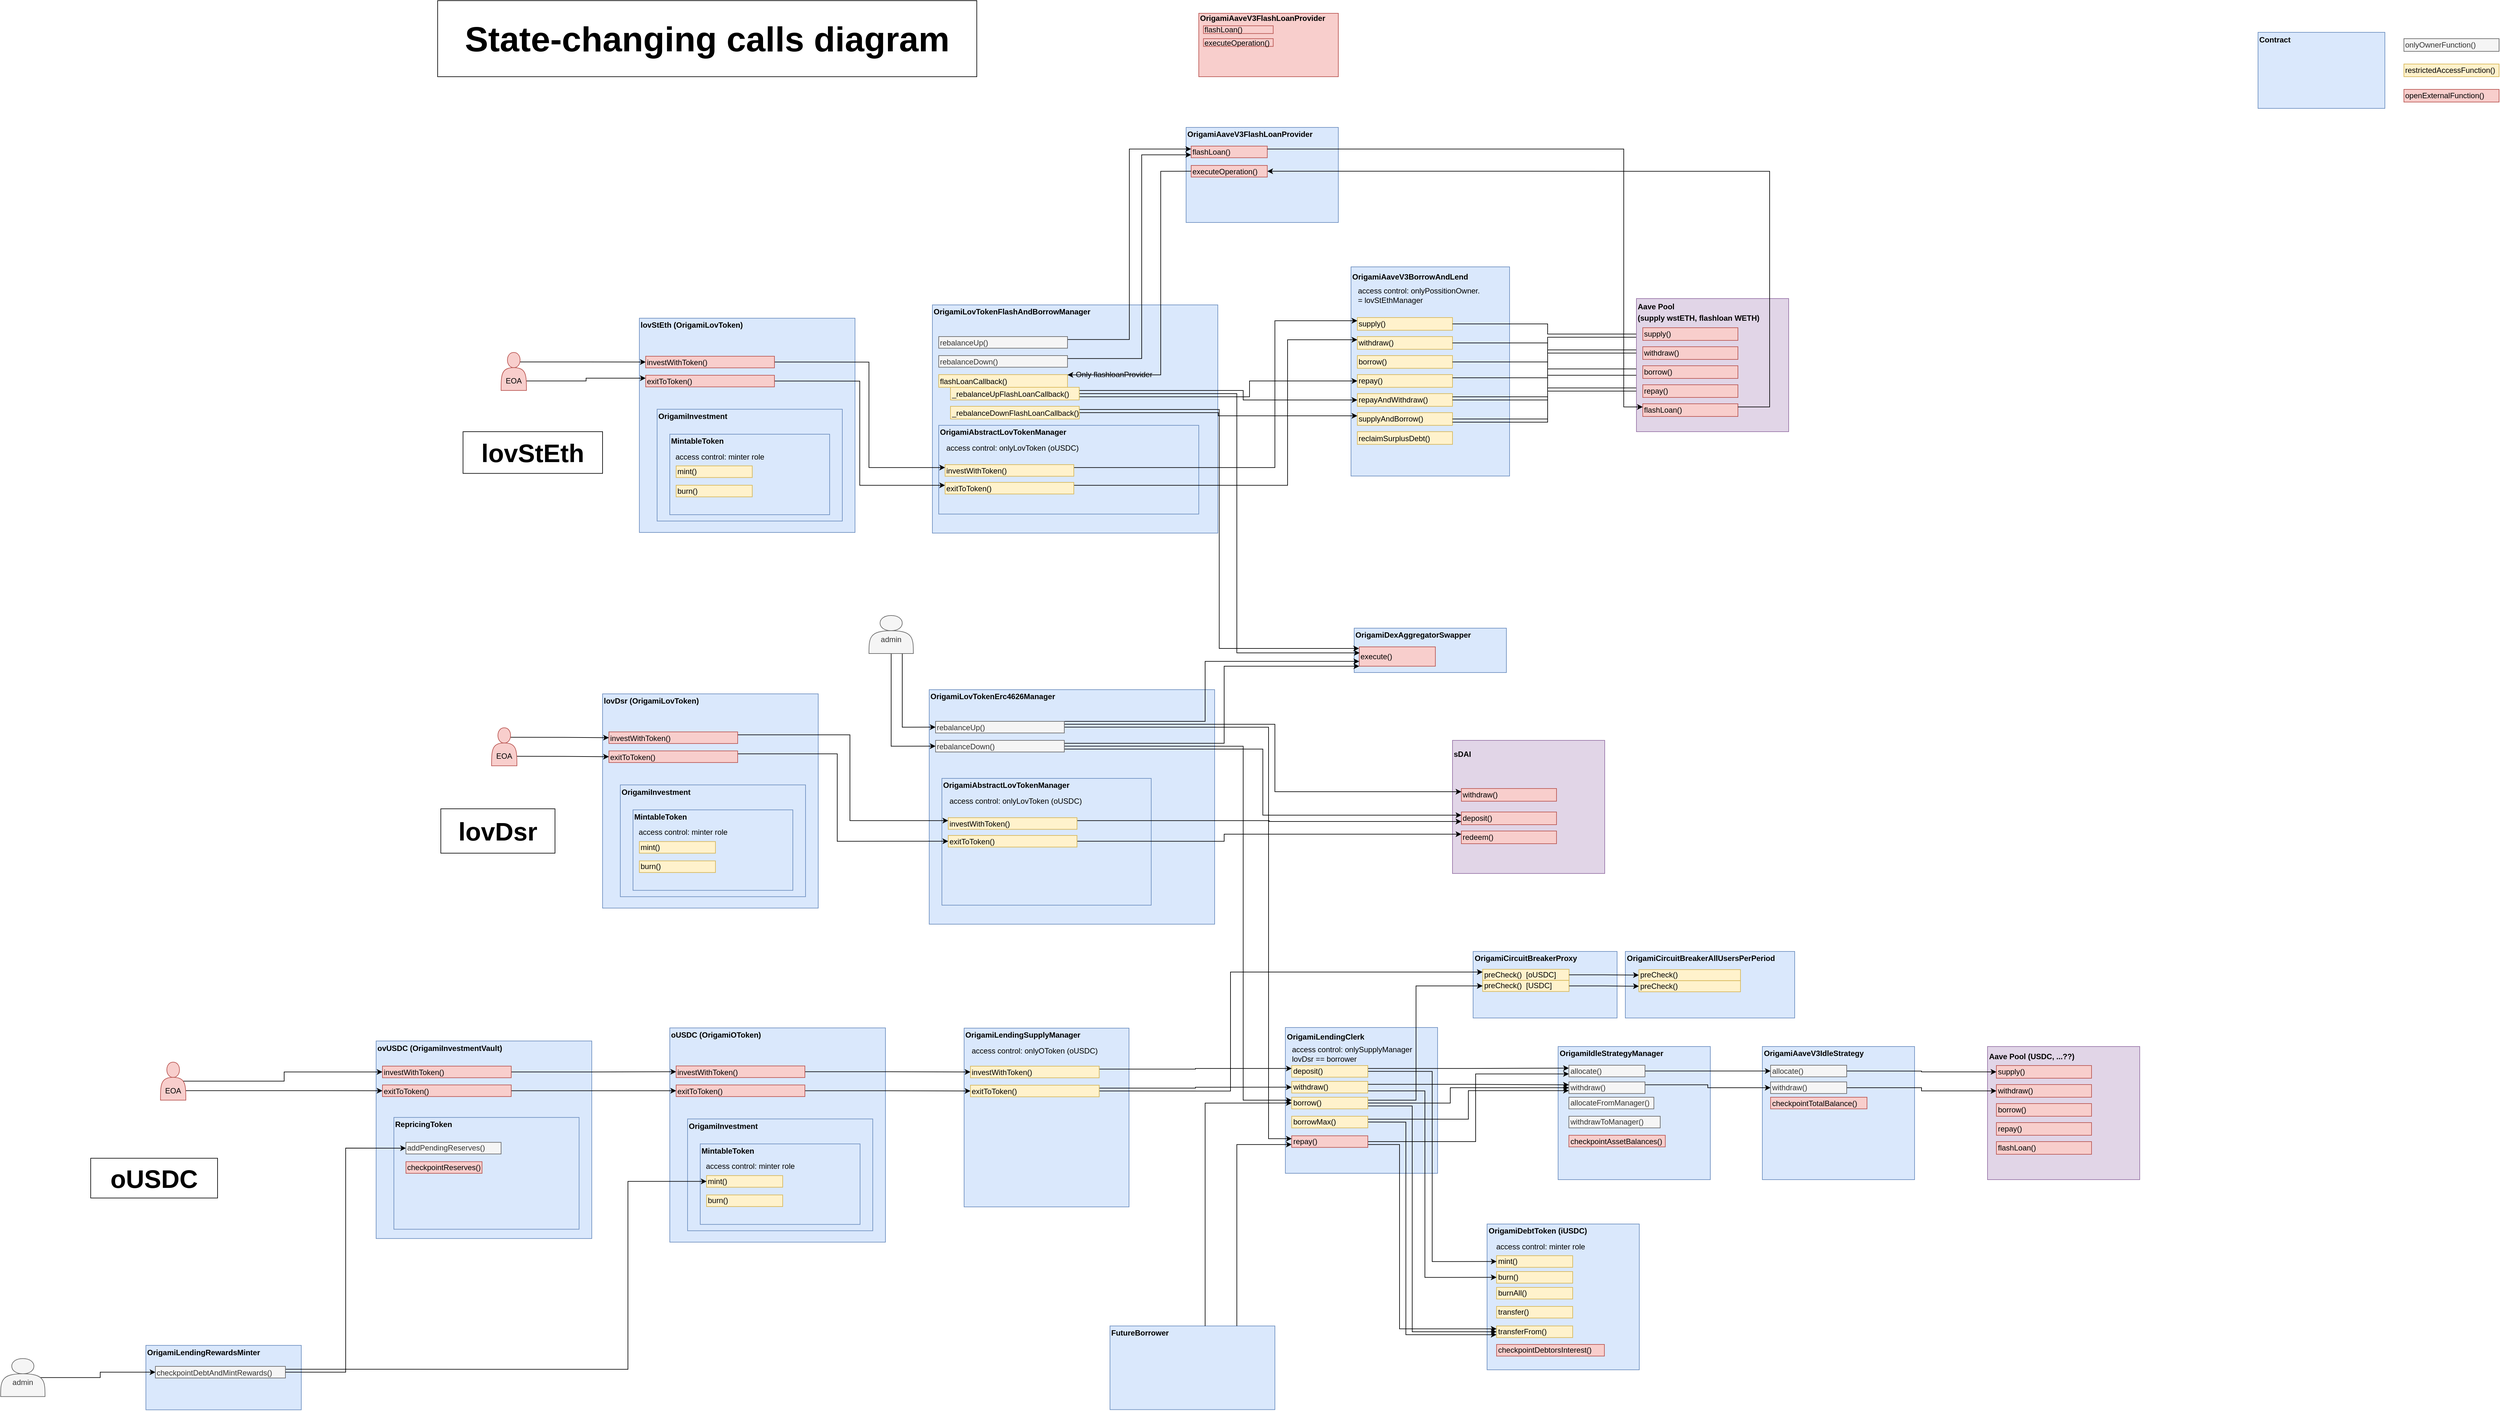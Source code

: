 <mxfile version="24.0.6" type="github">
  <diagram name="Page-1" id="6f-JhiVzj78bMLrCzDAU">
    <mxGraphModel dx="3710" dy="1599" grid="1" gridSize="10" guides="1" tooltips="1" connect="1" arrows="1" fold="1" page="1" pageScale="1" pageWidth="850" pageHeight="1100" math="0" shadow="0">
      <root>
        <mxCell id="0" />
        <mxCell id="1" parent="0" />
        <mxCell id="A9rZ9w3tn6_ET8h4Rsqi-1" value="" style="rounded=0;whiteSpace=wrap;html=1;fillColor=#dae8fc;strokeColor=#6c8ebf;" parent="1" vertex="1">
          <mxGeometry x="-37" y="1661.25" width="340" height="311.67" as="geometry" />
        </mxCell>
        <mxCell id="Shvr4qjc4TtpCzl6Z2yE-230" value="" style="group" parent="1" vertex="1" connectable="0">
          <mxGeometry x="1660" y="1187" width="240" height="210" as="geometry" />
        </mxCell>
        <mxCell id="Shvr4qjc4TtpCzl6Z2yE-231" value="" style="rounded=0;whiteSpace=wrap;html=1;fillColor=#e1d5e7;strokeColor=#9673a6;" parent="Shvr4qjc4TtpCzl6Z2yE-230" vertex="1">
          <mxGeometry width="240" height="210" as="geometry" />
        </mxCell>
        <mxCell id="Shvr4qjc4TtpCzl6Z2yE-232" value="&lt;div style=&quot;line-height: 18px;&quot;&gt;&lt;b&gt;sDAI&lt;/b&gt;&lt;/div&gt;" style="text;html=1;align=left;verticalAlign=middle;whiteSpace=wrap;rounded=0;" parent="Shvr4qjc4TtpCzl6Z2yE-230" vertex="1">
          <mxGeometry y="6" width="220" height="30" as="geometry" />
        </mxCell>
        <mxCell id="Shvr4qjc4TtpCzl6Z2yE-233" value="deposit()" style="rounded=0;whiteSpace=wrap;html=1;fillColor=#f8cecc;strokeColor=#b85450;align=left;" parent="Shvr4qjc4TtpCzl6Z2yE-230" vertex="1">
          <mxGeometry x="14" y="113" width="150" height="20" as="geometry" />
        </mxCell>
        <mxCell id="Shvr4qjc4TtpCzl6Z2yE-234" value="withdraw()" style="rounded=0;whiteSpace=wrap;html=1;fillColor=#f8cecc;strokeColor=#b85450;align=left;" parent="Shvr4qjc4TtpCzl6Z2yE-230" vertex="1">
          <mxGeometry x="14" y="76" width="150" height="20" as="geometry" />
        </mxCell>
        <mxCell id="Shvr4qjc4TtpCzl6Z2yE-246" value="redeem()" style="rounded=0;whiteSpace=wrap;html=1;fillColor=#f8cecc;strokeColor=#b85450;align=left;" parent="Shvr4qjc4TtpCzl6Z2yE-230" vertex="1">
          <mxGeometry x="14" y="143" width="150" height="20" as="geometry" />
        </mxCell>
        <mxCell id="Shvr4qjc4TtpCzl6Z2yE-171" value="" style="rounded=0;whiteSpace=wrap;html=1;fillColor=#dae8fc;strokeColor=#6c8ebf;" parent="1" vertex="1">
          <mxGeometry x="426" y="1640.63" width="340" height="338" as="geometry" />
        </mxCell>
        <mxCell id="Shvr4qjc4TtpCzl6Z2yE-101" value="" style="group" parent="1" vertex="1" connectable="0">
          <mxGeometry x="2503.5" y="1670" width="240" height="210" as="geometry" />
        </mxCell>
        <mxCell id="Shvr4qjc4TtpCzl6Z2yE-102" value="" style="rounded=0;whiteSpace=wrap;html=1;fillColor=#e1d5e7;strokeColor=#9673a6;" parent="Shvr4qjc4TtpCzl6Z2yE-101" vertex="1">
          <mxGeometry width="240" height="210" as="geometry" />
        </mxCell>
        <mxCell id="Shvr4qjc4TtpCzl6Z2yE-103" value="&lt;div style=&quot;line-height: 18px;&quot;&gt;&lt;b&gt;Aave Pool (USDC, ...??)&lt;/b&gt;&lt;/div&gt;" style="text;html=1;align=left;verticalAlign=middle;whiteSpace=wrap;rounded=0;" parent="Shvr4qjc4TtpCzl6Z2yE-101" vertex="1">
          <mxGeometry width="220" height="30" as="geometry" />
        </mxCell>
        <mxCell id="Shvr4qjc4TtpCzl6Z2yE-104" value="supply()" style="rounded=0;whiteSpace=wrap;html=1;fillColor=#f8cecc;strokeColor=#b85450;align=left;" parent="Shvr4qjc4TtpCzl6Z2yE-101" vertex="1">
          <mxGeometry x="14" y="30" width="150" height="20" as="geometry" />
        </mxCell>
        <mxCell id="Shvr4qjc4TtpCzl6Z2yE-105" value="withdraw()" style="rounded=0;whiteSpace=wrap;html=1;fillColor=#f8cecc;strokeColor=#b85450;align=left;" parent="Shvr4qjc4TtpCzl6Z2yE-101" vertex="1">
          <mxGeometry x="14" y="60" width="150" height="20" as="geometry" />
        </mxCell>
        <mxCell id="Shvr4qjc4TtpCzl6Z2yE-106" value="borrow()" style="rounded=0;whiteSpace=wrap;html=1;fillColor=#f8cecc;strokeColor=#b85450;align=left;" parent="Shvr4qjc4TtpCzl6Z2yE-101" vertex="1">
          <mxGeometry x="14" y="90" width="150" height="20" as="geometry" />
        </mxCell>
        <mxCell id="Shvr4qjc4TtpCzl6Z2yE-107" value="repay()" style="rounded=0;whiteSpace=wrap;html=1;fillColor=#f8cecc;strokeColor=#b85450;align=left;" parent="Shvr4qjc4TtpCzl6Z2yE-101" vertex="1">
          <mxGeometry x="14" y="120" width="150" height="20" as="geometry" />
        </mxCell>
        <mxCell id="Shvr4qjc4TtpCzl6Z2yE-108" value="flashLoan()" style="rounded=0;whiteSpace=wrap;html=1;fillColor=#f8cecc;strokeColor=#b85450;align=left;" parent="Shvr4qjc4TtpCzl6Z2yE-101" vertex="1">
          <mxGeometry x="14" y="150" width="150" height="20" as="geometry" />
        </mxCell>
        <mxCell id="Shvr4qjc4TtpCzl6Z2yE-9" value="" style="group" parent="1" vertex="1" connectable="0">
          <mxGeometry x="1500" y="440" width="250" height="330" as="geometry" />
        </mxCell>
        <mxCell id="Shvr4qjc4TtpCzl6Z2yE-10" value="" style="rounded=0;whiteSpace=wrap;html=1;fillColor=#dae8fc;strokeColor=#6c8ebf;" parent="Shvr4qjc4TtpCzl6Z2yE-9" vertex="1">
          <mxGeometry width="250" height="330" as="geometry" />
        </mxCell>
        <mxCell id="Shvr4qjc4TtpCzl6Z2yE-11" value="&lt;div style=&quot;line-height: 18px;&quot;&gt;&lt;b&gt;OrigamiAaveV3BorrowAndLend&lt;/b&gt;&lt;/div&gt;" style="text;html=1;align=left;verticalAlign=middle;whiteSpace=wrap;rounded=0;" parent="Shvr4qjc4TtpCzl6Z2yE-9" vertex="1">
          <mxGeometry width="250" height="30" as="geometry" />
        </mxCell>
        <mxCell id="Shvr4qjc4TtpCzl6Z2yE-12" value="supply()" style="rounded=0;whiteSpace=wrap;html=1;fillColor=#fff2cc;strokeColor=#d6b656;align=left;" parent="Shvr4qjc4TtpCzl6Z2yE-9" vertex="1">
          <mxGeometry x="10" y="80" width="150" height="20" as="geometry" />
        </mxCell>
        <mxCell id="Shvr4qjc4TtpCzl6Z2yE-13" value="withdraw()" style="rounded=0;whiteSpace=wrap;html=1;fillColor=#fff2cc;strokeColor=#d6b656;align=left;" parent="Shvr4qjc4TtpCzl6Z2yE-9" vertex="1">
          <mxGeometry x="10" y="110" width="150" height="20" as="geometry" />
        </mxCell>
        <mxCell id="Shvr4qjc4TtpCzl6Z2yE-21" value="borrow()" style="rounded=0;whiteSpace=wrap;html=1;fillColor=#fff2cc;strokeColor=#d6b656;align=left;" parent="Shvr4qjc4TtpCzl6Z2yE-9" vertex="1">
          <mxGeometry x="10" y="140" width="150" height="20" as="geometry" />
        </mxCell>
        <mxCell id="Shvr4qjc4TtpCzl6Z2yE-29" value="repay()" style="rounded=0;whiteSpace=wrap;html=1;fillColor=#fff2cc;strokeColor=#d6b656;align=left;" parent="Shvr4qjc4TtpCzl6Z2yE-9" vertex="1">
          <mxGeometry x="10" y="170" width="150" height="20" as="geometry" />
        </mxCell>
        <mxCell id="Shvr4qjc4TtpCzl6Z2yE-30" value="repayAndWithdraw()" style="rounded=0;whiteSpace=wrap;html=1;fillColor=#fff2cc;strokeColor=#d6b656;align=left;" parent="Shvr4qjc4TtpCzl6Z2yE-9" vertex="1">
          <mxGeometry x="10" y="200" width="150" height="20" as="geometry" />
        </mxCell>
        <mxCell id="Shvr4qjc4TtpCzl6Z2yE-31" value="supplyAndBorrow()" style="rounded=0;whiteSpace=wrap;html=1;fillColor=#fff2cc;strokeColor=#d6b656;align=left;" parent="Shvr4qjc4TtpCzl6Z2yE-9" vertex="1">
          <mxGeometry x="10" y="230" width="150" height="20" as="geometry" />
        </mxCell>
        <mxCell id="Shvr4qjc4TtpCzl6Z2yE-51" value="&lt;div style=&quot;line-height: 18px;&quot;&gt;reclaimSurplusDebt()&lt;/div&gt;" style="rounded=0;whiteSpace=wrap;html=1;fillColor=#fff2cc;strokeColor=#d6b656;align=left;" parent="Shvr4qjc4TtpCzl6Z2yE-9" vertex="1">
          <mxGeometry x="10" y="260" width="150" height="20" as="geometry" />
        </mxCell>
        <mxCell id="Shvr4qjc4TtpCzl6Z2yE-52" value="access control: onlyPossitionOwner. =&amp;nbsp;lovStEthManager" style="text;html=1;align=left;verticalAlign=middle;whiteSpace=wrap;rounded=0;" parent="Shvr4qjc4TtpCzl6Z2yE-9" vertex="1">
          <mxGeometry x="9" y="30" width="240" height="30" as="geometry" />
        </mxCell>
        <mxCell id="Shvr4qjc4TtpCzl6Z2yE-3" value="onlyOwnerFunction()" style="rounded=0;whiteSpace=wrap;html=1;fillColor=#f5f5f5;fontColor=#333333;strokeColor=#666666;align=left;" parent="1" vertex="1">
          <mxGeometry x="3160" y="80" width="150" height="20" as="geometry" />
        </mxCell>
        <mxCell id="Shvr4qjc4TtpCzl6Z2yE-4" value="restrictedAccessFunction()" style="rounded=0;whiteSpace=wrap;html=1;fillColor=#fff2cc;strokeColor=#d6b656;align=left;" parent="1" vertex="1">
          <mxGeometry x="3160" y="120" width="150" height="20" as="geometry" />
        </mxCell>
        <mxCell id="Shvr4qjc4TtpCzl6Z2yE-5" value="openExternalFunction()" style="rounded=0;whiteSpace=wrap;html=1;fillColor=#f8cecc;strokeColor=#b85450;align=left;" parent="1" vertex="1">
          <mxGeometry x="3160" y="160" width="150" height="20" as="geometry" />
        </mxCell>
        <mxCell id="Shvr4qjc4TtpCzl6Z2yE-6" value="" style="group" parent="1" vertex="1" connectable="0">
          <mxGeometry x="2930" y="70" width="200" height="120" as="geometry" />
        </mxCell>
        <mxCell id="Shvr4qjc4TtpCzl6Z2yE-7" value="" style="group" parent="Shvr4qjc4TtpCzl6Z2yE-6" vertex="1" connectable="0">
          <mxGeometry width="200" height="120" as="geometry" />
        </mxCell>
        <mxCell id="Shvr4qjc4TtpCzl6Z2yE-1" value="" style="rounded=0;whiteSpace=wrap;html=1;fillColor=#dae8fc;strokeColor=#6c8ebf;" parent="Shvr4qjc4TtpCzl6Z2yE-7" vertex="1">
          <mxGeometry width="200" height="120" as="geometry" />
        </mxCell>
        <mxCell id="Shvr4qjc4TtpCzl6Z2yE-2" value="&lt;div style=&quot;line-height: 18px;&quot;&gt;&lt;b&gt;Contract&lt;/b&gt;&lt;/div&gt;" style="text;html=1;align=left;verticalAlign=middle;whiteSpace=wrap;rounded=0;" parent="Shvr4qjc4TtpCzl6Z2yE-7" vertex="1">
          <mxGeometry width="200" height="22.5" as="geometry" />
        </mxCell>
        <mxCell id="Shvr4qjc4TtpCzl6Z2yE-42" style="edgeStyle=orthogonalEdgeStyle;rounded=0;orthogonalLoop=1;jettySize=auto;html=1;exitX=1;exitY=0.5;exitDx=0;exitDy=0;entryX=0;entryY=0.5;entryDx=0;entryDy=0;" parent="1" source="Shvr4qjc4TtpCzl6Z2yE-12" target="Shvr4qjc4TtpCzl6Z2yE-38" edge="1">
          <mxGeometry relative="1" as="geometry" />
        </mxCell>
        <mxCell id="Shvr4qjc4TtpCzl6Z2yE-43" style="edgeStyle=orthogonalEdgeStyle;rounded=0;orthogonalLoop=1;jettySize=auto;html=1;exitX=1;exitY=0.5;exitDx=0;exitDy=0;entryX=0;entryY=0.25;entryDx=0;entryDy=0;" parent="1" source="Shvr4qjc4TtpCzl6Z2yE-13" target="Shvr4qjc4TtpCzl6Z2yE-39" edge="1">
          <mxGeometry relative="1" as="geometry" />
        </mxCell>
        <mxCell id="Shvr4qjc4TtpCzl6Z2yE-44" style="edgeStyle=orthogonalEdgeStyle;rounded=0;orthogonalLoop=1;jettySize=auto;html=1;exitX=1;exitY=0.5;exitDx=0;exitDy=0;entryX=0;entryY=0.25;entryDx=0;entryDy=0;" parent="1" source="Shvr4qjc4TtpCzl6Z2yE-21" target="Shvr4qjc4TtpCzl6Z2yE-40" edge="1">
          <mxGeometry relative="1" as="geometry" />
        </mxCell>
        <mxCell id="Shvr4qjc4TtpCzl6Z2yE-45" style="edgeStyle=orthogonalEdgeStyle;rounded=0;orthogonalLoop=1;jettySize=auto;html=1;exitX=1;exitY=0.25;exitDx=0;exitDy=0;entryX=0;entryY=0.25;entryDx=0;entryDy=0;" parent="1" source="Shvr4qjc4TtpCzl6Z2yE-29" target="Shvr4qjc4TtpCzl6Z2yE-41" edge="1">
          <mxGeometry relative="1" as="geometry" />
        </mxCell>
        <mxCell id="Shvr4qjc4TtpCzl6Z2yE-46" style="edgeStyle=orthogonalEdgeStyle;rounded=0;orthogonalLoop=1;jettySize=auto;html=1;exitX=1;exitY=0.25;exitDx=0;exitDy=0;entryX=0;entryY=0.5;entryDx=0;entryDy=0;" parent="1" source="Shvr4qjc4TtpCzl6Z2yE-30" target="Shvr4qjc4TtpCzl6Z2yE-41" edge="1">
          <mxGeometry relative="1" as="geometry" />
        </mxCell>
        <mxCell id="Shvr4qjc4TtpCzl6Z2yE-47" style="edgeStyle=orthogonalEdgeStyle;rounded=0;orthogonalLoop=1;jettySize=auto;html=1;exitX=1;exitY=0.5;exitDx=0;exitDy=0;entryX=0;entryY=0.5;entryDx=0;entryDy=0;" parent="1" source="Shvr4qjc4TtpCzl6Z2yE-30" target="Shvr4qjc4TtpCzl6Z2yE-39" edge="1">
          <mxGeometry relative="1" as="geometry" />
        </mxCell>
        <mxCell id="Shvr4qjc4TtpCzl6Z2yE-48" style="edgeStyle=orthogonalEdgeStyle;rounded=0;orthogonalLoop=1;jettySize=auto;html=1;exitX=1;exitY=0.5;exitDx=0;exitDy=0;entryX=0;entryY=0.75;entryDx=0;entryDy=0;" parent="1" source="Shvr4qjc4TtpCzl6Z2yE-31" target="Shvr4qjc4TtpCzl6Z2yE-38" edge="1">
          <mxGeometry relative="1" as="geometry" />
        </mxCell>
        <mxCell id="Shvr4qjc4TtpCzl6Z2yE-49" style="edgeStyle=orthogonalEdgeStyle;rounded=0;orthogonalLoop=1;jettySize=auto;html=1;exitX=1;exitY=0.75;exitDx=0;exitDy=0;entryX=0;entryY=0.75;entryDx=0;entryDy=0;" parent="1" source="Shvr4qjc4TtpCzl6Z2yE-31" target="Shvr4qjc4TtpCzl6Z2yE-40" edge="1">
          <mxGeometry relative="1" as="geometry" />
        </mxCell>
        <mxCell id="Shvr4qjc4TtpCzl6Z2yE-50" value="" style="group" parent="1" vertex="1" connectable="0">
          <mxGeometry x="1950" y="490" width="240" height="210" as="geometry" />
        </mxCell>
        <mxCell id="Shvr4qjc4TtpCzl6Z2yE-36" value="" style="rounded=0;whiteSpace=wrap;html=1;fillColor=#e1d5e7;strokeColor=#9673a6;" parent="Shvr4qjc4TtpCzl6Z2yE-50" vertex="1">
          <mxGeometry width="240" height="210" as="geometry" />
        </mxCell>
        <mxCell id="Shvr4qjc4TtpCzl6Z2yE-37" value="&lt;div style=&quot;line-height: 18px;&quot;&gt;&lt;b&gt;Aave Pool&amp;nbsp; &amp;nbsp;&lt;/b&gt;&lt;/div&gt;&lt;div style=&quot;line-height: 18px;&quot;&gt;&lt;b&gt;(supply wstETH,&amp;nbsp;&lt;/b&gt;&lt;b style=&quot;background-color: initial;&quot;&gt;flashloan WETH)&amp;nbsp;&lt;/b&gt;&lt;/div&gt;" style="text;html=1;align=left;verticalAlign=middle;whiteSpace=wrap;rounded=0;" parent="Shvr4qjc4TtpCzl6Z2yE-50" vertex="1">
          <mxGeometry y="6" width="220" height="30" as="geometry" />
        </mxCell>
        <mxCell id="Shvr4qjc4TtpCzl6Z2yE-38" value="supply()" style="rounded=0;whiteSpace=wrap;html=1;fillColor=#f8cecc;strokeColor=#b85450;align=left;" parent="Shvr4qjc4TtpCzl6Z2yE-50" vertex="1">
          <mxGeometry x="10" y="46" width="150" height="20" as="geometry" />
        </mxCell>
        <mxCell id="Shvr4qjc4TtpCzl6Z2yE-39" value="withdraw()" style="rounded=0;whiteSpace=wrap;html=1;fillColor=#f8cecc;strokeColor=#b85450;align=left;" parent="Shvr4qjc4TtpCzl6Z2yE-50" vertex="1">
          <mxGeometry x="10" y="76" width="150" height="20" as="geometry" />
        </mxCell>
        <mxCell id="Shvr4qjc4TtpCzl6Z2yE-40" value="borrow()" style="rounded=0;whiteSpace=wrap;html=1;fillColor=#f8cecc;strokeColor=#b85450;align=left;" parent="Shvr4qjc4TtpCzl6Z2yE-50" vertex="1">
          <mxGeometry x="10" y="106" width="150" height="20" as="geometry" />
        </mxCell>
        <mxCell id="Shvr4qjc4TtpCzl6Z2yE-41" value="repay()" style="rounded=0;whiteSpace=wrap;html=1;fillColor=#f8cecc;strokeColor=#b85450;align=left;" parent="Shvr4qjc4TtpCzl6Z2yE-50" vertex="1">
          <mxGeometry x="10" y="136" width="150" height="20" as="geometry" />
        </mxCell>
        <mxCell id="Shvr4qjc4TtpCzl6Z2yE-71" value="flashLoan()" style="rounded=0;whiteSpace=wrap;html=1;fillColor=#f8cecc;strokeColor=#b85450;align=left;" parent="Shvr4qjc4TtpCzl6Z2yE-50" vertex="1">
          <mxGeometry x="10" y="166" width="150" height="20" as="geometry" />
        </mxCell>
        <mxCell id="Shvr4qjc4TtpCzl6Z2yE-53" value="" style="group" parent="1" vertex="1" connectable="0">
          <mxGeometry x="1932.5" y="1520" width="267" height="105" as="geometry" />
        </mxCell>
        <mxCell id="Shvr4qjc4TtpCzl6Z2yE-54" value="" style="group" parent="Shvr4qjc4TtpCzl6Z2yE-53" vertex="1" connectable="0">
          <mxGeometry width="267" height="105" as="geometry" />
        </mxCell>
        <mxCell id="Shvr4qjc4TtpCzl6Z2yE-55" value="" style="rounded=0;whiteSpace=wrap;html=1;fillColor=#dae8fc;strokeColor=#6c8ebf;" parent="Shvr4qjc4TtpCzl6Z2yE-54" vertex="1">
          <mxGeometry width="267" height="105" as="geometry" />
        </mxCell>
        <mxCell id="Shvr4qjc4TtpCzl6Z2yE-56" value="&lt;div style=&quot;line-height: 18px;&quot;&gt;&lt;div style=&quot;line-height: 18px;&quot;&gt;&lt;b&gt;OrigamiCircuitBreakerAllUsersPerPeriod&lt;/b&gt;&lt;/div&gt;&lt;/div&gt;" style="text;html=1;align=left;verticalAlign=middle;whiteSpace=wrap;rounded=0;" parent="Shvr4qjc4TtpCzl6Z2yE-54" vertex="1">
          <mxGeometry width="267" height="19.688" as="geometry" />
        </mxCell>
        <mxCell id="Shvr4qjc4TtpCzl6Z2yE-62" value="preCheck()" style="rounded=0;whiteSpace=wrap;html=1;fillColor=#fff2cc;strokeColor=#d6b656;align=left;" parent="Shvr4qjc4TtpCzl6Z2yE-54" vertex="1">
          <mxGeometry x="21.36" y="28.636" width="160.2" height="17.5" as="geometry" />
        </mxCell>
        <mxCell id="Shvr4qjc4TtpCzl6Z2yE-288" value="preCheck()" style="rounded=0;whiteSpace=wrap;html=1;fillColor=#fff2cc;strokeColor=#d6b656;align=left;" parent="Shvr4qjc4TtpCzl6Z2yE-54" vertex="1">
          <mxGeometry x="21.36" y="46.136" width="160.2" height="17.5" as="geometry" />
        </mxCell>
        <mxCell id="Shvr4qjc4TtpCzl6Z2yE-57" value="" style="group" parent="1" vertex="1" connectable="0">
          <mxGeometry x="1692.5" y="1520" width="227" height="105" as="geometry" />
        </mxCell>
        <mxCell id="Shvr4qjc4TtpCzl6Z2yE-58" value="" style="group" parent="Shvr4qjc4TtpCzl6Z2yE-57" vertex="1" connectable="0">
          <mxGeometry width="227" height="105" as="geometry" />
        </mxCell>
        <mxCell id="Shvr4qjc4TtpCzl6Z2yE-59" value="" style="rounded=0;whiteSpace=wrap;html=1;fillColor=#dae8fc;strokeColor=#6c8ebf;" parent="Shvr4qjc4TtpCzl6Z2yE-58" vertex="1">
          <mxGeometry width="227" height="105" as="geometry" />
        </mxCell>
        <mxCell id="Shvr4qjc4TtpCzl6Z2yE-60" value="&lt;div style=&quot;line-height: 18px;&quot;&gt;&lt;div style=&quot;line-height: 18px;&quot;&gt;&lt;div style=&quot;line-height: 18px;&quot;&gt;&lt;b&gt;OrigamiCircuitBreakerProxy&lt;/b&gt;&lt;/div&gt;&lt;/div&gt;&lt;/div&gt;" style="text;html=1;align=left;verticalAlign=middle;whiteSpace=wrap;rounded=0;" parent="Shvr4qjc4TtpCzl6Z2yE-58" vertex="1">
          <mxGeometry width="227" height="19.688" as="geometry" />
        </mxCell>
        <mxCell id="Shvr4qjc4TtpCzl6Z2yE-61" value="preCheck()&amp;nbsp; [oUSDC]" style="rounded=0;whiteSpace=wrap;html=1;fillColor=#fff2cc;strokeColor=#d6b656;align=left;" parent="Shvr4qjc4TtpCzl6Z2yE-58" vertex="1">
          <mxGeometry x="15.08" y="28.159" width="136.2" height="17.5" as="geometry" />
        </mxCell>
        <mxCell id="Shvr4qjc4TtpCzl6Z2yE-285" value="preCheck()&amp;nbsp; [USDC]" style="rounded=0;whiteSpace=wrap;html=1;fillColor=#fff2cc;strokeColor=#d6b656;align=left;" parent="Shvr4qjc4TtpCzl6Z2yE-58" vertex="1">
          <mxGeometry x="15.08" y="45.659" width="136.2" height="17.5" as="geometry" />
        </mxCell>
        <mxCell id="Shvr4qjc4TtpCzl6Z2yE-63" style="edgeStyle=orthogonalEdgeStyle;rounded=0;orthogonalLoop=1;jettySize=auto;html=1;exitX=1;exitY=0.5;exitDx=0;exitDy=0;" parent="1" source="Shvr4qjc4TtpCzl6Z2yE-61" target="Shvr4qjc4TtpCzl6Z2yE-62" edge="1">
          <mxGeometry relative="1" as="geometry" />
        </mxCell>
        <mxCell id="Shvr4qjc4TtpCzl6Z2yE-65" value="" style="group" parent="1" vertex="1" connectable="0">
          <mxGeometry x="1240" y="220" width="240" height="150" as="geometry" />
        </mxCell>
        <mxCell id="Shvr4qjc4TtpCzl6Z2yE-66" value="" style="rounded=0;whiteSpace=wrap;html=1;fillColor=#dae8fc;strokeColor=#6c8ebf;" parent="Shvr4qjc4TtpCzl6Z2yE-65" vertex="1">
          <mxGeometry width="240" height="150" as="geometry" />
        </mxCell>
        <mxCell id="Shvr4qjc4TtpCzl6Z2yE-67" value="&lt;div style=&quot;line-height: 18px;&quot;&gt;&lt;div style=&quot;line-height: 18px;&quot;&gt;&lt;div style=&quot;line-height: 18px;&quot;&gt;&lt;div style=&quot;line-height: 18px;&quot;&gt;&lt;b&gt;OrigamiAaveV3FlashLoanProvider&lt;/b&gt;&lt;/div&gt;&lt;/div&gt;&lt;/div&gt;&lt;/div&gt;" style="text;html=1;align=left;verticalAlign=middle;whiteSpace=wrap;rounded=0;" parent="Shvr4qjc4TtpCzl6Z2yE-65" vertex="1">
          <mxGeometry width="200" height="20.625" as="geometry" />
        </mxCell>
        <mxCell id="Shvr4qjc4TtpCzl6Z2yE-68" value="flashLoan()" style="rounded=0;whiteSpace=wrap;html=1;fillColor=#f8cecc;strokeColor=#b85450;align=left;" parent="Shvr4qjc4TtpCzl6Z2yE-65" vertex="1">
          <mxGeometry x="8" y="29.5" width="120" height="18.333" as="geometry" />
        </mxCell>
        <mxCell id="Shvr4qjc4TtpCzl6Z2yE-69" value="&lt;div style=&quot;line-height: 18px;&quot;&gt;executeOperation()&lt;/div&gt;" style="rounded=0;whiteSpace=wrap;html=1;fillColor=#f8cecc;strokeColor=#b85450;align=left;" parent="Shvr4qjc4TtpCzl6Z2yE-65" vertex="1">
          <mxGeometry x="8" y="60" width="120" height="18.333" as="geometry" />
        </mxCell>
        <mxCell id="Shvr4qjc4TtpCzl6Z2yE-78" value="" style="rounded=0;whiteSpace=wrap;html=1;fillColor=#dae8fc;strokeColor=#6c8ebf;" parent="1" vertex="1">
          <mxGeometry x="1505" y="1010" width="240" height="70" as="geometry" />
        </mxCell>
        <mxCell id="Shvr4qjc4TtpCzl6Z2yE-79" value="&lt;div style=&quot;line-height: 18px;&quot;&gt;&lt;div style=&quot;line-height: 18px;&quot;&gt;&lt;div style=&quot;line-height: 18px;&quot;&gt;&lt;div style=&quot;line-height: 18px;&quot;&gt;&lt;div style=&quot;line-height: 18px;&quot;&gt;&lt;b&gt;OrigamiDexAggregatorSwapper&lt;/b&gt;&lt;/div&gt;&lt;/div&gt;&lt;/div&gt;&lt;/div&gt;&lt;/div&gt;" style="text;html=1;align=left;verticalAlign=middle;whiteSpace=wrap;rounded=0;" parent="1" vertex="1">
          <mxGeometry x="1505" y="1010" width="200" height="20.625" as="geometry" />
        </mxCell>
        <mxCell id="Shvr4qjc4TtpCzl6Z2yE-80" value="execute()" style="rounded=0;whiteSpace=wrap;html=1;fillColor=#f8cecc;strokeColor=#b85450;align=left;" parent="1" vertex="1">
          <mxGeometry x="1513" y="1039.5" width="120" height="30.5" as="geometry" />
        </mxCell>
        <mxCell id="Shvr4qjc4TtpCzl6Z2yE-96" value="" style="rounded=0;whiteSpace=wrap;html=1;fillColor=#dae8fc;strokeColor=#6c8ebf;" parent="1" vertex="1">
          <mxGeometry x="2148.5" y="1670" width="240" height="210" as="geometry" />
        </mxCell>
        <mxCell id="Shvr4qjc4TtpCzl6Z2yE-97" value="&lt;div style=&quot;line-height: 18px;&quot;&gt;&lt;div style=&quot;line-height: 18px;&quot;&gt;&lt;div style=&quot;line-height: 18px;&quot;&gt;&lt;div style=&quot;line-height: 18px;&quot;&gt;&lt;div style=&quot;line-height: 18px;&quot;&gt;&lt;div style=&quot;line-height: 18px;&quot;&gt;&lt;b&gt;OrigamiAaveV3IdleStrategy&lt;/b&gt;&lt;/div&gt;&lt;/div&gt;&lt;/div&gt;&lt;/div&gt;&lt;/div&gt;&lt;/div&gt;" style="text;html=1;align=left;verticalAlign=middle;whiteSpace=wrap;rounded=0;" parent="1" vertex="1">
          <mxGeometry x="2148.5" y="1670" width="200" height="20.625" as="geometry" />
        </mxCell>
        <mxCell id="Shvr4qjc4TtpCzl6Z2yE-109" style="edgeStyle=orthogonalEdgeStyle;rounded=0;orthogonalLoop=1;jettySize=auto;html=1;exitX=1;exitY=0.5;exitDx=0;exitDy=0;entryX=0;entryY=0.5;entryDx=0;entryDy=0;" parent="1" source="Shvr4qjc4TtpCzl6Z2yE-98" target="Shvr4qjc4TtpCzl6Z2yE-104" edge="1">
          <mxGeometry relative="1" as="geometry" />
        </mxCell>
        <mxCell id="Shvr4qjc4TtpCzl6Z2yE-98" value="allocate()" style="rounded=0;whiteSpace=wrap;html=1;fillColor=#f5f5f5;strokeColor=#666666;align=left;fontColor=#333333;" parent="1" vertex="1">
          <mxGeometry x="2161.5" y="1699.5" width="120" height="18.333" as="geometry" />
        </mxCell>
        <mxCell id="Shvr4qjc4TtpCzl6Z2yE-110" style="edgeStyle=orthogonalEdgeStyle;rounded=0;orthogonalLoop=1;jettySize=auto;html=1;exitX=1;exitY=0.5;exitDx=0;exitDy=0;entryX=0;entryY=0.5;entryDx=0;entryDy=0;" parent="1" source="Shvr4qjc4TtpCzl6Z2yE-99" target="Shvr4qjc4TtpCzl6Z2yE-105" edge="1">
          <mxGeometry relative="1" as="geometry" />
        </mxCell>
        <mxCell id="Shvr4qjc4TtpCzl6Z2yE-99" value="withdraw()" style="rounded=0;whiteSpace=wrap;html=1;fillColor=#f5f5f5;strokeColor=#666666;align=left;fontColor=#333333;" parent="1" vertex="1">
          <mxGeometry x="2161.5" y="1725.83" width="120" height="18.333" as="geometry" />
        </mxCell>
        <mxCell id="Shvr4qjc4TtpCzl6Z2yE-100" value="&lt;div style=&quot;line-height: 18px;&quot;&gt;checkpointTotalBalance()&lt;/div&gt;" style="rounded=0;whiteSpace=wrap;html=1;fillColor=#f8cecc;strokeColor=#b85450;align=left;" parent="1" vertex="1">
          <mxGeometry x="2161.5" y="1750" width="152" height="18.33" as="geometry" />
        </mxCell>
        <mxCell id="Shvr4qjc4TtpCzl6Z2yE-111" value="" style="rounded=0;whiteSpace=wrap;html=1;fillColor=#dae8fc;strokeColor=#6c8ebf;" parent="1" vertex="1">
          <mxGeometry x="1826.5" y="1670" width="240" height="210" as="geometry" />
        </mxCell>
        <mxCell id="Shvr4qjc4TtpCzl6Z2yE-112" value="&lt;div style=&quot;line-height: 18px;&quot;&gt;&lt;div style=&quot;line-height: 18px;&quot;&gt;&lt;div style=&quot;line-height: 18px;&quot;&gt;&lt;div style=&quot;line-height: 18px;&quot;&gt;&lt;div style=&quot;line-height: 18px;&quot;&gt;&lt;div style=&quot;line-height: 18px;&quot;&gt;&lt;div style=&quot;line-height: 18px;&quot;&gt;&lt;b&gt;OrigamiIdleStrategyManager&lt;/b&gt;&lt;/div&gt;&lt;/div&gt;&lt;/div&gt;&lt;/div&gt;&lt;/div&gt;&lt;/div&gt;&lt;/div&gt;" style="text;html=1;align=left;verticalAlign=middle;whiteSpace=wrap;rounded=0;" parent="1" vertex="1">
          <mxGeometry x="1826.5" y="1670" width="200" height="20.625" as="geometry" />
        </mxCell>
        <mxCell id="Shvr4qjc4TtpCzl6Z2yE-116" style="edgeStyle=orthogonalEdgeStyle;rounded=0;orthogonalLoop=1;jettySize=auto;html=1;exitX=1;exitY=0.5;exitDx=0;exitDy=0;entryX=0;entryY=0.5;entryDx=0;entryDy=0;" parent="1" source="Shvr4qjc4TtpCzl6Z2yE-113" target="Shvr4qjc4TtpCzl6Z2yE-98" edge="1">
          <mxGeometry relative="1" as="geometry" />
        </mxCell>
        <mxCell id="Shvr4qjc4TtpCzl6Z2yE-113" value="allocate()" style="rounded=0;whiteSpace=wrap;html=1;fillColor=#f5f5f5;strokeColor=#666666;align=left;fontColor=#333333;" parent="1" vertex="1">
          <mxGeometry x="1843.5" y="1699.5" width="120" height="18.333" as="geometry" />
        </mxCell>
        <mxCell id="Shvr4qjc4TtpCzl6Z2yE-117" style="edgeStyle=orthogonalEdgeStyle;rounded=0;orthogonalLoop=1;jettySize=auto;html=1;exitX=1;exitY=0.25;exitDx=0;exitDy=0;" parent="1" source="Shvr4qjc4TtpCzl6Z2yE-114" target="Shvr4qjc4TtpCzl6Z2yE-99" edge="1">
          <mxGeometry relative="1" as="geometry" />
        </mxCell>
        <mxCell id="Shvr4qjc4TtpCzl6Z2yE-114" value="withdraw()" style="rounded=0;whiteSpace=wrap;html=1;fillColor=#f5f5f5;strokeColor=#666666;align=left;fontColor=#333333;" parent="1" vertex="1">
          <mxGeometry x="1843.5" y="1725.83" width="120" height="18.333" as="geometry" />
        </mxCell>
        <mxCell id="Shvr4qjc4TtpCzl6Z2yE-115" value="&lt;div style=&quot;line-height: 18px;&quot;&gt;&lt;div style=&quot;line-height: 18px;&quot;&gt;checkpointAssetBalances()&lt;/div&gt;&lt;/div&gt;" style="rounded=0;whiteSpace=wrap;html=1;fillColor=#f8cecc;strokeColor=#b85450;align=left;" parent="1" vertex="1">
          <mxGeometry x="1843.5" y="1810" width="152" height="18.33" as="geometry" />
        </mxCell>
        <mxCell id="Shvr4qjc4TtpCzl6Z2yE-118" value="allocateFromManager()" style="rounded=0;whiteSpace=wrap;html=1;fillColor=#f5f5f5;strokeColor=#666666;align=left;fontColor=#333333;" parent="1" vertex="1">
          <mxGeometry x="1843.5" y="1750" width="134" height="18.33" as="geometry" />
        </mxCell>
        <mxCell id="Shvr4qjc4TtpCzl6Z2yE-119" value="withdrawToManager()" style="rounded=0;whiteSpace=wrap;html=1;fillColor=#f5f5f5;strokeColor=#666666;align=left;fontColor=#333333;" parent="1" vertex="1">
          <mxGeometry x="1843.5" y="1780" width="144" height="18.33" as="geometry" />
        </mxCell>
        <mxCell id="Shvr4qjc4TtpCzl6Z2yE-120" value="" style="rounded=0;whiteSpace=wrap;html=1;fillColor=#dae8fc;strokeColor=#6c8ebf;" parent="1" vertex="1">
          <mxGeometry x="1714.5" y="1950" width="240" height="230" as="geometry" />
        </mxCell>
        <mxCell id="Shvr4qjc4TtpCzl6Z2yE-121" value="&lt;div style=&quot;line-height: 18px;&quot;&gt;&lt;div style=&quot;line-height: 18px;&quot;&gt;&lt;div style=&quot;line-height: 18px;&quot;&gt;&lt;div style=&quot;line-height: 18px;&quot;&gt;&lt;div style=&quot;line-height: 18px;&quot;&gt;&lt;b&gt;OrigamiDebtToken (iUSDC)&lt;/b&gt;&lt;br&gt;&lt;/div&gt;&lt;/div&gt;&lt;/div&gt;&lt;/div&gt;&lt;/div&gt;" style="text;html=1;align=left;verticalAlign=middle;whiteSpace=wrap;rounded=0;" parent="1" vertex="1">
          <mxGeometry x="1714.5" y="1950" width="200" height="20.625" as="geometry" />
        </mxCell>
        <mxCell id="Shvr4qjc4TtpCzl6Z2yE-122" value="mint()" style="rounded=0;whiteSpace=wrap;html=1;fillColor=#fff2cc;strokeColor=#d6b656;align=left;" parent="1" vertex="1">
          <mxGeometry x="1729.5" y="2000" width="120" height="18.333" as="geometry" />
        </mxCell>
        <mxCell id="Shvr4qjc4TtpCzl6Z2yE-123" value="burn()" style="rounded=0;whiteSpace=wrap;html=1;fillColor=#fff2cc;strokeColor=#d6b656;align=left;" parent="1" vertex="1">
          <mxGeometry x="1729.5" y="2025" width="120" height="18.333" as="geometry" />
        </mxCell>
        <mxCell id="Shvr4qjc4TtpCzl6Z2yE-124" value="access control: minter role" style="text;html=1;align=left;verticalAlign=middle;whiteSpace=wrap;rounded=0;" parent="1" vertex="1">
          <mxGeometry x="1726.5" y="1970.63" width="220" height="30" as="geometry" />
        </mxCell>
        <mxCell id="Shvr4qjc4TtpCzl6Z2yE-125" value="burnAll()" style="rounded=0;whiteSpace=wrap;html=1;fillColor=#fff2cc;strokeColor=#d6b656;align=left;" parent="1" vertex="1">
          <mxGeometry x="1729.5" y="2050" width="120" height="18.333" as="geometry" />
        </mxCell>
        <mxCell id="Shvr4qjc4TtpCzl6Z2yE-126" value="transfer()" style="rounded=0;whiteSpace=wrap;html=1;fillColor=#fff2cc;strokeColor=#d6b656;align=left;" parent="1" vertex="1">
          <mxGeometry x="1729.5" y="2080" width="120" height="18.333" as="geometry" />
        </mxCell>
        <mxCell id="Shvr4qjc4TtpCzl6Z2yE-127" value="&lt;span style=&quot;font-weight: normal;&quot;&gt;transferFrom()&lt;/span&gt;" style="rounded=0;whiteSpace=wrap;html=1;fillColor=#fff2cc;strokeColor=#d6b656;align=left;fontStyle=1" parent="1" vertex="1">
          <mxGeometry x="1729.5" y="2110.83" width="120" height="18.333" as="geometry" />
        </mxCell>
        <mxCell id="Shvr4qjc4TtpCzl6Z2yE-128" value="checkpointDebtorsInterest()" style="rounded=0;whiteSpace=wrap;html=1;fillColor=#f8cecc;strokeColor=#b85450;align=left;" parent="1" vertex="1">
          <mxGeometry x="1729.5" y="2140" width="170" height="18.33" as="geometry" />
        </mxCell>
        <mxCell id="Shvr4qjc4TtpCzl6Z2yE-129" value="" style="rounded=0;whiteSpace=wrap;html=1;fillColor=#dae8fc;strokeColor=#6c8ebf;" parent="1" vertex="1">
          <mxGeometry x="1396.5" y="1640" width="240" height="230" as="geometry" />
        </mxCell>
        <mxCell id="Shvr4qjc4TtpCzl6Z2yE-130" value="&lt;div style=&quot;line-height: 18px;&quot;&gt;&lt;div style=&quot;line-height: 18px;&quot;&gt;&lt;div style=&quot;line-height: 18px;&quot;&gt;&lt;div style=&quot;line-height: 18px;&quot;&gt;&lt;div style=&quot;line-height: 18px;&quot;&gt;&lt;b&gt;OrigamiLendingClerk&lt;/b&gt;&lt;br&gt;&lt;/div&gt;&lt;/div&gt;&lt;/div&gt;&lt;/div&gt;&lt;/div&gt;" style="text;html=1;align=left;verticalAlign=middle;whiteSpace=wrap;rounded=0;" parent="1" vertex="1">
          <mxGeometry x="1396.5" y="1644" width="200" height="20.625" as="geometry" />
        </mxCell>
        <mxCell id="Shvr4qjc4TtpCzl6Z2yE-138" style="edgeStyle=orthogonalEdgeStyle;rounded=0;orthogonalLoop=1;jettySize=auto;html=1;exitX=1;exitY=0.25;exitDx=0;exitDy=0;entryX=0;entryY=0.25;entryDx=0;entryDy=0;" parent="1" source="Shvr4qjc4TtpCzl6Z2yE-131" target="Shvr4qjc4TtpCzl6Z2yE-113" edge="1">
          <mxGeometry relative="1" as="geometry" />
        </mxCell>
        <mxCell id="Shvr4qjc4TtpCzl6Z2yE-139" style="edgeStyle=orthogonalEdgeStyle;rounded=0;orthogonalLoop=1;jettySize=auto;html=1;exitX=1;exitY=0.5;exitDx=0;exitDy=0;entryX=0;entryY=0.5;entryDx=0;entryDy=0;" parent="1" source="Shvr4qjc4TtpCzl6Z2yE-131" target="Shvr4qjc4TtpCzl6Z2yE-122" edge="1">
          <mxGeometry relative="1" as="geometry" />
        </mxCell>
        <mxCell id="Shvr4qjc4TtpCzl6Z2yE-131" value="deposit()" style="rounded=0;whiteSpace=wrap;html=1;fillColor=#fff2cc;strokeColor=#d6b656;align=left;" parent="1" vertex="1">
          <mxGeometry x="1406.5" y="1700" width="120" height="18.333" as="geometry" />
        </mxCell>
        <mxCell id="Shvr4qjc4TtpCzl6Z2yE-140" style="edgeStyle=orthogonalEdgeStyle;rounded=0;orthogonalLoop=1;jettySize=auto;html=1;exitX=1;exitY=0.75;exitDx=0;exitDy=0;entryX=0;entryY=0.5;entryDx=0;entryDy=0;" parent="1" source="Shvr4qjc4TtpCzl6Z2yE-132" target="Shvr4qjc4TtpCzl6Z2yE-123" edge="1">
          <mxGeometry relative="1" as="geometry">
            <Array as="points">
              <mxPoint x="1526.5" y="1740" />
              <mxPoint x="1616.5" y="1740" />
              <mxPoint x="1616.5" y="2034" />
            </Array>
          </mxGeometry>
        </mxCell>
        <mxCell id="Shvr4qjc4TtpCzl6Z2yE-141" style="edgeStyle=orthogonalEdgeStyle;rounded=0;orthogonalLoop=1;jettySize=auto;html=1;exitX=1;exitY=0.25;exitDx=0;exitDy=0;entryX=0;entryY=0.25;entryDx=0;entryDy=0;" parent="1" source="Shvr4qjc4TtpCzl6Z2yE-132" target="Shvr4qjc4TtpCzl6Z2yE-114" edge="1">
          <mxGeometry relative="1" as="geometry" />
        </mxCell>
        <mxCell id="Shvr4qjc4TtpCzl6Z2yE-132" value="withdraw()" style="rounded=0;whiteSpace=wrap;html=1;fillColor=#fff2cc;strokeColor=#d6b656;align=left;" parent="1" vertex="1">
          <mxGeometry x="1406.5" y="1725" width="120" height="18.333" as="geometry" />
        </mxCell>
        <mxCell id="Shvr4qjc4TtpCzl6Z2yE-133" value="access control: onlySupplyManager&lt;div&gt;lovDsr == borrower&lt;/div&gt;" style="text;html=1;align=left;verticalAlign=middle;whiteSpace=wrap;rounded=0;" parent="1" vertex="1">
          <mxGeometry x="1404.5" y="1666.63" width="220" height="30" as="geometry" />
        </mxCell>
        <mxCell id="Shvr4qjc4TtpCzl6Z2yE-142" style="edgeStyle=orthogonalEdgeStyle;rounded=0;orthogonalLoop=1;jettySize=auto;html=1;exitX=1;exitY=0.5;exitDx=0;exitDy=0;entryX=0;entryY=0.5;entryDx=0;entryDy=0;" parent="1" source="Shvr4qjc4TtpCzl6Z2yE-134" target="Shvr4qjc4TtpCzl6Z2yE-114" edge="1">
          <mxGeometry relative="1" as="geometry">
            <Array as="points">
              <mxPoint x="1656.5" y="1759" />
              <mxPoint x="1656.5" y="1735" />
            </Array>
          </mxGeometry>
        </mxCell>
        <mxCell id="Shvr4qjc4TtpCzl6Z2yE-147" style="edgeStyle=orthogonalEdgeStyle;rounded=0;orthogonalLoop=1;jettySize=auto;html=1;exitX=1;exitY=0.75;exitDx=0;exitDy=0;entryX=0;entryY=0.5;entryDx=0;entryDy=0;" parent="1" source="Shvr4qjc4TtpCzl6Z2yE-134" target="Shvr4qjc4TtpCzl6Z2yE-127" edge="1">
          <mxGeometry relative="1" as="geometry">
            <Array as="points">
              <mxPoint x="1596.5" y="1764" />
              <mxPoint x="1596.5" y="2120" />
            </Array>
          </mxGeometry>
        </mxCell>
        <mxCell id="Shvr4qjc4TtpCzl6Z2yE-287" style="edgeStyle=orthogonalEdgeStyle;rounded=0;orthogonalLoop=1;jettySize=auto;html=1;exitX=1;exitY=0.25;exitDx=0;exitDy=0;entryX=0;entryY=0.5;entryDx=0;entryDy=0;" parent="1" source="Shvr4qjc4TtpCzl6Z2yE-134" target="Shvr4qjc4TtpCzl6Z2yE-285" edge="1">
          <mxGeometry relative="1" as="geometry">
            <Array as="points">
              <mxPoint x="1602.5" y="1755" />
              <mxPoint x="1602.5" y="1574" />
            </Array>
          </mxGeometry>
        </mxCell>
        <mxCell id="Shvr4qjc4TtpCzl6Z2yE-134" value="borrow()" style="rounded=0;whiteSpace=wrap;html=1;fillColor=#fff2cc;strokeColor=#d6b656;align=left;" parent="1" vertex="1">
          <mxGeometry x="1406.5" y="1750" width="120" height="18.333" as="geometry" />
        </mxCell>
        <mxCell id="Shvr4qjc4TtpCzl6Z2yE-143" style="edgeStyle=orthogonalEdgeStyle;rounded=0;orthogonalLoop=1;jettySize=auto;html=1;exitX=1;exitY=0.25;exitDx=0;exitDy=0;entryX=0;entryY=0.75;entryDx=0;entryDy=0;" parent="1" source="Shvr4qjc4TtpCzl6Z2yE-135" target="Shvr4qjc4TtpCzl6Z2yE-114" edge="1">
          <mxGeometry relative="1" as="geometry">
            <mxPoint x="1776.5" y="1760" as="targetPoint" />
          </mxGeometry>
        </mxCell>
        <mxCell id="Shvr4qjc4TtpCzl6Z2yE-148" style="edgeStyle=orthogonalEdgeStyle;rounded=0;orthogonalLoop=1;jettySize=auto;html=1;exitX=1;exitY=0.5;exitDx=0;exitDy=0;entryX=0;entryY=0.75;entryDx=0;entryDy=0;" parent="1" source="Shvr4qjc4TtpCzl6Z2yE-135" target="Shvr4qjc4TtpCzl6Z2yE-127" edge="1">
          <mxGeometry relative="1" as="geometry">
            <Array as="points">
              <mxPoint x="1586.5" y="1789" />
              <mxPoint x="1586.5" y="2125" />
            </Array>
          </mxGeometry>
        </mxCell>
        <mxCell id="Shvr4qjc4TtpCzl6Z2yE-135" value="borrowMax()" style="rounded=0;whiteSpace=wrap;html=1;fillColor=#fff2cc;strokeColor=#d6b656;align=left;" parent="1" vertex="1">
          <mxGeometry x="1406.5" y="1780" width="120" height="18.333" as="geometry" />
        </mxCell>
        <mxCell id="Shvr4qjc4TtpCzl6Z2yE-145" style="edgeStyle=orthogonalEdgeStyle;rounded=0;orthogonalLoop=1;jettySize=auto;html=1;exitX=1;exitY=0.5;exitDx=0;exitDy=0;entryX=0;entryY=0.75;entryDx=0;entryDy=0;" parent="1" source="Shvr4qjc4TtpCzl6Z2yE-136" target="Shvr4qjc4TtpCzl6Z2yE-113" edge="1">
          <mxGeometry relative="1" as="geometry">
            <Array as="points">
              <mxPoint x="1696.5" y="1820" />
              <mxPoint x="1696.5" y="1713" />
            </Array>
          </mxGeometry>
        </mxCell>
        <mxCell id="Shvr4qjc4TtpCzl6Z2yE-146" style="edgeStyle=orthogonalEdgeStyle;rounded=0;orthogonalLoop=1;jettySize=auto;html=1;exitX=1;exitY=0.75;exitDx=0;exitDy=0;entryX=0;entryY=0.25;entryDx=0;entryDy=0;" parent="1" source="Shvr4qjc4TtpCzl6Z2yE-136" target="Shvr4qjc4TtpCzl6Z2yE-127" edge="1">
          <mxGeometry relative="1" as="geometry">
            <Array as="points">
              <mxPoint x="1576.5" y="1825" />
              <mxPoint x="1576.5" y="2115" />
            </Array>
          </mxGeometry>
        </mxCell>
        <mxCell id="Shvr4qjc4TtpCzl6Z2yE-136" value="&lt;span style=&quot;font-weight: normal;&quot;&gt;repay()&lt;/span&gt;" style="rounded=0;whiteSpace=wrap;html=1;fillColor=#f8cecc;strokeColor=#b85450;align=left;fontStyle=1" parent="1" vertex="1">
          <mxGeometry x="1406.5" y="1810.83" width="120" height="18.333" as="geometry" />
        </mxCell>
        <mxCell id="Shvr4qjc4TtpCzl6Z2yE-157" value="" style="rounded=0;whiteSpace=wrap;html=1;fillColor=#dae8fc;strokeColor=#6c8ebf;" parent="1" vertex="1">
          <mxGeometry x="890" y="1641" width="260" height="282" as="geometry" />
        </mxCell>
        <mxCell id="Shvr4qjc4TtpCzl6Z2yE-158" value="&lt;div style=&quot;line-height: 18px;&quot;&gt;&lt;div style=&quot;line-height: 18px;&quot;&gt;&lt;div style=&quot;line-height: 18px;&quot;&gt;&lt;div style=&quot;line-height: 18px;&quot;&gt;&lt;div style=&quot;line-height: 18px;&quot;&gt;&lt;div style=&quot;line-height: 18px;&quot;&gt;&lt;div style=&quot;line-height: 18px;&quot;&gt;&lt;b&gt;OrigamiLendingSupplyManager&lt;/b&gt;&lt;br&gt;&lt;/div&gt;&lt;/div&gt;&lt;/div&gt;&lt;/div&gt;&lt;/div&gt;&lt;/div&gt;&lt;/div&gt;" style="text;html=1;align=left;verticalAlign=middle;whiteSpace=wrap;rounded=0;" parent="1" vertex="1">
          <mxGeometry x="890" y="1641" width="200" height="20.625" as="geometry" />
        </mxCell>
        <mxCell id="Shvr4qjc4TtpCzl6Z2yE-163" style="edgeStyle=orthogonalEdgeStyle;rounded=0;orthogonalLoop=1;jettySize=auto;html=1;exitX=1;exitY=0.25;exitDx=0;exitDy=0;entryX=0;entryY=0.25;entryDx=0;entryDy=0;" parent="1" source="Shvr4qjc4TtpCzl6Z2yE-159" target="Shvr4qjc4TtpCzl6Z2yE-131" edge="1">
          <mxGeometry relative="1" as="geometry" />
        </mxCell>
        <mxCell id="Shvr4qjc4TtpCzl6Z2yE-159" value="&lt;div style=&quot;line-height: 18px;&quot;&gt;&lt;div style=&quot;line-height: 18px;&quot;&gt;investWithToken()&lt;/div&gt;&lt;/div&gt;" style="rounded=0;whiteSpace=wrap;html=1;fillColor=#fff2cc;strokeColor=#d6b656;align=left;" parent="1" vertex="1">
          <mxGeometry x="900" y="1701" width="203" height="18.33" as="geometry" />
        </mxCell>
        <mxCell id="Shvr4qjc4TtpCzl6Z2yE-160" value="access control: onlyOToken (oUSDC)" style="text;html=1;align=left;verticalAlign=middle;whiteSpace=wrap;rounded=0;" parent="1" vertex="1">
          <mxGeometry x="900" y="1661.63" width="220" height="30" as="geometry" />
        </mxCell>
        <mxCell id="Shvr4qjc4TtpCzl6Z2yE-164" style="edgeStyle=orthogonalEdgeStyle;rounded=0;orthogonalLoop=1;jettySize=auto;html=1;exitX=1;exitY=0.25;exitDx=0;exitDy=0;entryX=0;entryY=0.5;entryDx=0;entryDy=0;" parent="1" source="Shvr4qjc4TtpCzl6Z2yE-161" target="Shvr4qjc4TtpCzl6Z2yE-132" edge="1">
          <mxGeometry relative="1" as="geometry" />
        </mxCell>
        <mxCell id="Shvr4qjc4TtpCzl6Z2yE-283" style="edgeStyle=orthogonalEdgeStyle;rounded=0;orthogonalLoop=1;jettySize=auto;html=1;exitX=1;exitY=0.5;exitDx=0;exitDy=0;entryX=0;entryY=0.25;entryDx=0;entryDy=0;" parent="1" source="Shvr4qjc4TtpCzl6Z2yE-161" target="Shvr4qjc4TtpCzl6Z2yE-61" edge="1">
          <mxGeometry relative="1" as="geometry">
            <Array as="points">
              <mxPoint x="1310" y="1740" />
              <mxPoint x="1310" y="1552" />
            </Array>
          </mxGeometry>
        </mxCell>
        <mxCell id="Shvr4qjc4TtpCzl6Z2yE-161" value="&lt;div style=&quot;line-height: 18px;&quot;&gt;&lt;div style=&quot;line-height: 18px;&quot;&gt;exitToToken()&lt;/div&gt;&lt;/div&gt;" style="rounded=0;whiteSpace=wrap;html=1;fillColor=#fff2cc;strokeColor=#d6b656;align=left;" parent="1" vertex="1">
          <mxGeometry x="900" y="1731" width="203" height="18.33" as="geometry" />
        </mxCell>
        <mxCell id="Shvr4qjc4TtpCzl6Z2yE-166" value="" style="rounded=0;whiteSpace=wrap;html=1;fillColor=#dae8fc;strokeColor=#6c8ebf;" parent="1" vertex="1">
          <mxGeometry x="840" y="500" width="450" height="360" as="geometry" />
        </mxCell>
        <mxCell id="Shvr4qjc4TtpCzl6Z2yE-167" value="&lt;div style=&quot;line-height: 18px;&quot;&gt;&lt;div style=&quot;line-height: 18px;&quot;&gt;&lt;div style=&quot;line-height: 18px;&quot;&gt;&lt;div style=&quot;line-height: 18px;&quot;&gt;&lt;div style=&quot;line-height: 18px;&quot;&gt;&lt;div style=&quot;line-height: 18px;&quot;&gt;&lt;div style=&quot;line-height: 18px;&quot;&gt;&lt;b&gt;OrigamiLovTokenFlashAndBorrowManager&lt;/b&gt;&lt;br&gt;&lt;/div&gt;&lt;/div&gt;&lt;/div&gt;&lt;/div&gt;&lt;/div&gt;&lt;/div&gt;&lt;/div&gt;" style="text;html=1;align=left;verticalAlign=middle;whiteSpace=wrap;rounded=0;" parent="1" vertex="1">
          <mxGeometry x="840" y="500" width="200" height="20.625" as="geometry" />
        </mxCell>
        <mxCell id="Shvr4qjc4TtpCzl6Z2yE-172" value="&lt;div style=&quot;line-height: 18px;&quot;&gt;&lt;div style=&quot;line-height: 18px;&quot;&gt;&lt;div style=&quot;line-height: 18px;&quot;&gt;&lt;div style=&quot;line-height: 18px;&quot;&gt;&lt;div style=&quot;line-height: 18px;&quot;&gt;&lt;div style=&quot;line-height: 18px;&quot;&gt;&lt;div style=&quot;line-height: 18px;&quot;&gt;&lt;b&gt;oUSDC (OrigamiOToken)&lt;/b&gt;&lt;br&gt;&lt;/div&gt;&lt;/div&gt;&lt;/div&gt;&lt;/div&gt;&lt;/div&gt;&lt;/div&gt;&lt;/div&gt;" style="text;html=1;align=left;verticalAlign=middle;whiteSpace=wrap;rounded=0;" parent="1" vertex="1">
          <mxGeometry x="426" y="1640.63" width="200" height="20.625" as="geometry" />
        </mxCell>
        <mxCell id="Shvr4qjc4TtpCzl6Z2yE-185" style="edgeStyle=orthogonalEdgeStyle;rounded=0;orthogonalLoop=1;jettySize=auto;html=1;exitX=1;exitY=0.5;exitDx=0;exitDy=0;entryX=0;entryY=0.5;entryDx=0;entryDy=0;" parent="1" source="Shvr4qjc4TtpCzl6Z2yE-173" target="Shvr4qjc4TtpCzl6Z2yE-159" edge="1">
          <mxGeometry relative="1" as="geometry" />
        </mxCell>
        <mxCell id="Shvr4qjc4TtpCzl6Z2yE-173" value="&lt;div style=&quot;line-height: 18px;&quot;&gt;&lt;div style=&quot;line-height: 18px;&quot;&gt;investWithToken()&lt;/div&gt;&lt;/div&gt;" style="rounded=0;whiteSpace=wrap;html=1;fillColor=#f8cecc;strokeColor=#b85450;align=left;" parent="1" vertex="1">
          <mxGeometry x="436" y="1700.63" width="203" height="18.33" as="geometry" />
        </mxCell>
        <mxCell id="Shvr4qjc4TtpCzl6Z2yE-186" style="edgeStyle=orthogonalEdgeStyle;rounded=0;orthogonalLoop=1;jettySize=auto;html=1;exitX=1;exitY=0.5;exitDx=0;exitDy=0;entryX=0;entryY=0.5;entryDx=0;entryDy=0;" parent="1" source="Shvr4qjc4TtpCzl6Z2yE-175" target="Shvr4qjc4TtpCzl6Z2yE-161" edge="1">
          <mxGeometry relative="1" as="geometry" />
        </mxCell>
        <mxCell id="Shvr4qjc4TtpCzl6Z2yE-175" value="&lt;div style=&quot;line-height: 18px;&quot;&gt;&lt;div style=&quot;line-height: 18px;&quot;&gt;exitToToken()&lt;/div&gt;&lt;/div&gt;" style="rounded=0;whiteSpace=wrap;html=1;fillColor=#f8cecc;strokeColor=#b85450;align=left;" parent="1" vertex="1">
          <mxGeometry x="436" y="1730.63" width="203" height="18.33" as="geometry" />
        </mxCell>
        <mxCell id="Shvr4qjc4TtpCzl6Z2yE-178" value="" style="rounded=0;whiteSpace=wrap;html=1;fillColor=#dae8fc;strokeColor=#6c8ebf;" parent="1" vertex="1">
          <mxGeometry x="454" y="1784.26" width="292" height="176.37" as="geometry" />
        </mxCell>
        <mxCell id="Shvr4qjc4TtpCzl6Z2yE-179" value="&lt;div style=&quot;line-height: 18px;&quot;&gt;&lt;div style=&quot;line-height: 18px;&quot;&gt;&lt;div style=&quot;line-height: 18px;&quot;&gt;&lt;div style=&quot;line-height: 18px;&quot;&gt;&lt;div style=&quot;line-height: 18px;&quot;&gt;&lt;b&gt;OrigamiInvestment&lt;/b&gt;&lt;br&gt;&lt;/div&gt;&lt;/div&gt;&lt;/div&gt;&lt;/div&gt;&lt;/div&gt;" style="text;html=1;align=left;verticalAlign=middle;whiteSpace=wrap;rounded=0;" parent="1" vertex="1">
          <mxGeometry x="454" y="1784.26" width="200" height="20.625" as="geometry" />
        </mxCell>
        <mxCell id="Shvr4qjc4TtpCzl6Z2yE-83" value="" style="rounded=0;whiteSpace=wrap;html=1;fillColor=#dae8fc;strokeColor=#6c8ebf;" parent="1" vertex="1">
          <mxGeometry x="474" y="1823.63" width="252" height="127" as="geometry" />
        </mxCell>
        <mxCell id="Shvr4qjc4TtpCzl6Z2yE-84" value="&lt;div style=&quot;line-height: 18px;&quot;&gt;&lt;div style=&quot;line-height: 18px;&quot;&gt;&lt;div style=&quot;line-height: 18px;&quot;&gt;&lt;div style=&quot;line-height: 18px;&quot;&gt;&lt;div style=&quot;line-height: 18px;&quot;&gt;&lt;b&gt;MintableToken&lt;/b&gt;&lt;/div&gt;&lt;/div&gt;&lt;/div&gt;&lt;/div&gt;&lt;/div&gt;" style="text;html=1;align=left;verticalAlign=middle;whiteSpace=wrap;rounded=0;" parent="1" vertex="1">
          <mxGeometry x="474" y="1823.63" width="200" height="20.625" as="geometry" />
        </mxCell>
        <mxCell id="Shvr4qjc4TtpCzl6Z2yE-85" value="mint()" style="rounded=0;whiteSpace=wrap;html=1;fillColor=#fff2cc;strokeColor=#d6b656;align=left;" parent="1" vertex="1">
          <mxGeometry x="484" y="1873.63" width="120" height="18.333" as="geometry" />
        </mxCell>
        <mxCell id="Shvr4qjc4TtpCzl6Z2yE-87" value="burn()" style="rounded=0;whiteSpace=wrap;html=1;fillColor=#fff2cc;strokeColor=#d6b656;align=left;" parent="1" vertex="1">
          <mxGeometry x="484" y="1904.13" width="120" height="18.333" as="geometry" />
        </mxCell>
        <mxCell id="Shvr4qjc4TtpCzl6Z2yE-94" value="access control: minter role" style="text;html=1;align=left;verticalAlign=middle;whiteSpace=wrap;rounded=0;" parent="1" vertex="1">
          <mxGeometry x="481" y="1844.26" width="220" height="30" as="geometry" />
        </mxCell>
        <mxCell id="Shvr4qjc4TtpCzl6Z2yE-187" value="" style="rounded=0;whiteSpace=wrap;html=1;fillColor=#dae8fc;strokeColor=#6c8ebf;" parent="1" vertex="1">
          <mxGeometry x="850" y="690" width="410" height="140" as="geometry" />
        </mxCell>
        <mxCell id="Shvr4qjc4TtpCzl6Z2yE-188" value="&lt;div style=&quot;line-height: 18px;&quot;&gt;&lt;div style=&quot;line-height: 18px;&quot;&gt;&lt;div style=&quot;line-height: 18px;&quot;&gt;&lt;div style=&quot;line-height: 18px;&quot;&gt;&lt;div style=&quot;line-height: 18px;&quot;&gt;&lt;div style=&quot;line-height: 18px;&quot;&gt;&lt;div style=&quot;line-height: 18px;&quot;&gt;&lt;b&gt;OrigamiAbstractLovTokenManager&lt;/b&gt;&lt;br&gt;&lt;/div&gt;&lt;/div&gt;&lt;/div&gt;&lt;/div&gt;&lt;/div&gt;&lt;/div&gt;&lt;/div&gt;" style="text;html=1;align=left;verticalAlign=middle;whiteSpace=wrap;rounded=0;" parent="1" vertex="1">
          <mxGeometry x="850" y="690" width="200" height="20.625" as="geometry" />
        </mxCell>
        <mxCell id="Shvr4qjc4TtpCzl6Z2yE-215" style="edgeStyle=orthogonalEdgeStyle;rounded=0;orthogonalLoop=1;jettySize=auto;html=1;exitX=1;exitY=0.25;exitDx=0;exitDy=0;entryX=0;entryY=0.25;entryDx=0;entryDy=0;" parent="1" source="Shvr4qjc4TtpCzl6Z2yE-189" target="Shvr4qjc4TtpCzl6Z2yE-12" edge="1">
          <mxGeometry relative="1" as="geometry">
            <Array as="points">
              <mxPoint x="1380" y="757" />
              <mxPoint x="1380" y="525" />
            </Array>
          </mxGeometry>
        </mxCell>
        <mxCell id="Shvr4qjc4TtpCzl6Z2yE-189" value="&lt;div style=&quot;line-height: 18px;&quot;&gt;&lt;div style=&quot;line-height: 18px;&quot;&gt;investWithToken()&lt;/div&gt;&lt;/div&gt;" style="rounded=0;whiteSpace=wrap;html=1;fillColor=#fff2cc;strokeColor=#d6b656;align=left;" parent="1" vertex="1">
          <mxGeometry x="860" y="752" width="203" height="18.33" as="geometry" />
        </mxCell>
        <mxCell id="Shvr4qjc4TtpCzl6Z2yE-190" value="access control: onlyLovToken (oUSDC)" style="text;html=1;align=left;verticalAlign=middle;whiteSpace=wrap;rounded=0;" parent="1" vertex="1">
          <mxGeometry x="860" y="710.63" width="220" height="30" as="geometry" />
        </mxCell>
        <mxCell id="Shvr4qjc4TtpCzl6Z2yE-216" style="edgeStyle=orthogonalEdgeStyle;rounded=0;orthogonalLoop=1;jettySize=auto;html=1;exitX=1;exitY=0.25;exitDx=0;exitDy=0;entryX=0;entryY=0.25;entryDx=0;entryDy=0;" parent="1" source="Shvr4qjc4TtpCzl6Z2yE-191" target="Shvr4qjc4TtpCzl6Z2yE-13" edge="1">
          <mxGeometry relative="1" as="geometry">
            <Array as="points">
              <mxPoint x="1400" y="785" />
              <mxPoint x="1400" y="555" />
            </Array>
          </mxGeometry>
        </mxCell>
        <mxCell id="Shvr4qjc4TtpCzl6Z2yE-191" value="&lt;div style=&quot;line-height: 18px;&quot;&gt;&lt;div style=&quot;line-height: 18px;&quot;&gt;exitToToken()&lt;/div&gt;&lt;/div&gt;" style="rounded=0;whiteSpace=wrap;html=1;fillColor=#fff2cc;strokeColor=#d6b656;align=left;" parent="1" vertex="1">
          <mxGeometry x="860" y="780" width="203" height="18.33" as="geometry" />
        </mxCell>
        <mxCell id="Shvr4qjc4TtpCzl6Z2yE-194" style="edgeStyle=orthogonalEdgeStyle;rounded=0;orthogonalLoop=1;jettySize=auto;html=1;exitX=1;exitY=0.25;exitDx=0;exitDy=0;entryX=0;entryY=0.25;entryDx=0;entryDy=0;" parent="1" source="Shvr4qjc4TtpCzl6Z2yE-192" target="Shvr4qjc4TtpCzl6Z2yE-68" edge="1">
          <mxGeometry relative="1" as="geometry" />
        </mxCell>
        <mxCell id="Shvr4qjc4TtpCzl6Z2yE-192" value="&lt;div style=&quot;line-height: 18px;&quot;&gt;&lt;div style=&quot;line-height: 18px;&quot;&gt;rebalanceUp()&lt;/div&gt;&lt;/div&gt;" style="rounded=0;whiteSpace=wrap;html=1;fillColor=#f5f5f5;strokeColor=#666666;align=left;fontColor=#333333;" parent="1" vertex="1">
          <mxGeometry x="850" y="550" width="203" height="18.33" as="geometry" />
        </mxCell>
        <mxCell id="Shvr4qjc4TtpCzl6Z2yE-195" style="edgeStyle=orthogonalEdgeStyle;rounded=0;orthogonalLoop=1;jettySize=auto;html=1;exitX=1;exitY=0.25;exitDx=0;exitDy=0;entryX=0;entryY=0.75;entryDx=0;entryDy=0;" parent="1" source="Shvr4qjc4TtpCzl6Z2yE-193" target="Shvr4qjc4TtpCzl6Z2yE-68" edge="1">
          <mxGeometry relative="1" as="geometry">
            <Array as="points">
              <mxPoint x="1170" y="585" />
              <mxPoint x="1170" y="263" />
            </Array>
          </mxGeometry>
        </mxCell>
        <mxCell id="Shvr4qjc4TtpCzl6Z2yE-193" value="&lt;div style=&quot;line-height: 18px;&quot;&gt;&lt;div style=&quot;line-height: 18px;&quot;&gt;rebalanceDown()&lt;/div&gt;&lt;/div&gt;" style="rounded=0;whiteSpace=wrap;html=1;fillColor=#f5f5f5;strokeColor=#666666;align=left;fontColor=#333333;" parent="1" vertex="1">
          <mxGeometry x="850" y="580" width="203" height="18.33" as="geometry" />
        </mxCell>
        <mxCell id="Shvr4qjc4TtpCzl6Z2yE-196" style="edgeStyle=orthogonalEdgeStyle;rounded=0;orthogonalLoop=1;jettySize=auto;html=1;exitX=1;exitY=0.25;exitDx=0;exitDy=0;entryX=0;entryY=0.25;entryDx=0;entryDy=0;" parent="1" source="Shvr4qjc4TtpCzl6Z2yE-68" target="Shvr4qjc4TtpCzl6Z2yE-71" edge="1">
          <mxGeometry relative="1" as="geometry">
            <Array as="points">
              <mxPoint x="1930" y="254" />
              <mxPoint x="1930" y="661" />
            </Array>
          </mxGeometry>
        </mxCell>
        <mxCell id="Shvr4qjc4TtpCzl6Z2yE-198" value="&lt;div style=&quot;line-height: 18px;&quot;&gt;&lt;div style=&quot;line-height: 18px;&quot;&gt;flashLoanCallback()&lt;/div&gt;&lt;/div&gt;" style="rounded=0;whiteSpace=wrap;html=1;fillColor=#fff2cc;strokeColor=#d6b656;align=left;" parent="1" vertex="1">
          <mxGeometry x="850" y="610" width="203" height="20" as="geometry" />
        </mxCell>
        <mxCell id="Shvr4qjc4TtpCzl6Z2yE-199" value="Only flashloanProvider" style="text;html=1;align=center;verticalAlign=middle;whiteSpace=wrap;rounded=0;" parent="1" vertex="1">
          <mxGeometry x="1053" y="598.33" width="147" height="24.16" as="geometry" />
        </mxCell>
        <mxCell id="Shvr4qjc4TtpCzl6Z2yE-202" style="edgeStyle=orthogonalEdgeStyle;rounded=0;orthogonalLoop=1;jettySize=auto;html=1;exitX=0;exitY=0.5;exitDx=0;exitDy=0;entryX=0;entryY=0.5;entryDx=0;entryDy=0;" parent="1" source="Shvr4qjc4TtpCzl6Z2yE-69" target="Shvr4qjc4TtpCzl6Z2yE-199" edge="1">
          <mxGeometry relative="1" as="geometry">
            <Array as="points">
              <mxPoint x="1200" y="289" />
              <mxPoint x="1200" y="610" />
            </Array>
          </mxGeometry>
        </mxCell>
        <mxCell id="Shvr4qjc4TtpCzl6Z2yE-206" style="edgeStyle=orthogonalEdgeStyle;rounded=0;orthogonalLoop=1;jettySize=auto;html=1;exitX=1;exitY=0.25;exitDx=0;exitDy=0;entryX=0;entryY=0.5;entryDx=0;entryDy=0;" parent="1" source="Shvr4qjc4TtpCzl6Z2yE-204" target="Shvr4qjc4TtpCzl6Z2yE-30" edge="1">
          <mxGeometry relative="1" as="geometry">
            <Array as="points">
              <mxPoint x="1330" y="635" />
              <mxPoint x="1330" y="650" />
            </Array>
          </mxGeometry>
        </mxCell>
        <mxCell id="Shvr4qjc4TtpCzl6Z2yE-207" style="edgeStyle=orthogonalEdgeStyle;rounded=0;orthogonalLoop=1;jettySize=auto;html=1;exitX=1;exitY=0.5;exitDx=0;exitDy=0;entryX=0.006;entryY=0.322;entryDx=0;entryDy=0;entryPerimeter=0;" parent="1" source="Shvr4qjc4TtpCzl6Z2yE-204" target="Shvr4qjc4TtpCzl6Z2yE-80" edge="1">
          <mxGeometry relative="1" as="geometry">
            <mxPoint x="1480" y="1060" as="targetPoint" />
            <Array as="points">
              <mxPoint x="1320" y="640" />
              <mxPoint x="1320" y="1049" />
              <mxPoint x="1514" y="1049" />
            </Array>
          </mxGeometry>
        </mxCell>
        <mxCell id="Shvr4qjc4TtpCzl6Z2yE-208" style="edgeStyle=orthogonalEdgeStyle;rounded=0;orthogonalLoop=1;jettySize=auto;html=1;exitX=1;exitY=0.75;exitDx=0;exitDy=0;entryX=0;entryY=0.5;entryDx=0;entryDy=0;" parent="1" source="Shvr4qjc4TtpCzl6Z2yE-204" target="Shvr4qjc4TtpCzl6Z2yE-29" edge="1">
          <mxGeometry relative="1" as="geometry">
            <Array as="points">
              <mxPoint x="1340" y="645" />
              <mxPoint x="1340" y="620" />
            </Array>
          </mxGeometry>
        </mxCell>
        <mxCell id="Shvr4qjc4TtpCzl6Z2yE-204" value="&lt;div style=&quot;line-height: 18px;&quot;&gt;&lt;div style=&quot;line-height: 18px;&quot;&gt;_rebalanceUpFlashLoanCallback()&lt;/div&gt;&lt;/div&gt;" style="rounded=0;whiteSpace=wrap;html=1;fillColor=#fff2cc;strokeColor=#d6b656;align=left;" parent="1" vertex="1">
          <mxGeometry x="868.5" y="630" width="203" height="20" as="geometry" />
        </mxCell>
        <mxCell id="Shvr4qjc4TtpCzl6Z2yE-212" style="edgeStyle=orthogonalEdgeStyle;rounded=0;orthogonalLoop=1;jettySize=auto;html=1;exitX=1;exitY=0.25;exitDx=0;exitDy=0;entryX=-0.003;entryY=0.082;entryDx=0;entryDy=0;entryPerimeter=0;" parent="1" source="Shvr4qjc4TtpCzl6Z2yE-210" target="Shvr4qjc4TtpCzl6Z2yE-80" edge="1">
          <mxGeometry relative="1" as="geometry" />
        </mxCell>
        <mxCell id="Shvr4qjc4TtpCzl6Z2yE-213" style="edgeStyle=orthogonalEdgeStyle;rounded=0;orthogonalLoop=1;jettySize=auto;html=1;exitX=1;exitY=0.5;exitDx=0;exitDy=0;entryX=0;entryY=0.25;entryDx=0;entryDy=0;" parent="1" source="Shvr4qjc4TtpCzl6Z2yE-210" target="Shvr4qjc4TtpCzl6Z2yE-31" edge="1">
          <mxGeometry relative="1" as="geometry" />
        </mxCell>
        <mxCell id="Shvr4qjc4TtpCzl6Z2yE-210" value="&lt;div style=&quot;line-height: 18px;&quot;&gt;&lt;div style=&quot;line-height: 18px;&quot;&gt;_rebalanceDownFlashLoanCallback()&lt;/div&gt;&lt;/div&gt;" style="rounded=0;whiteSpace=wrap;html=1;fillColor=#fff2cc;strokeColor=#d6b656;align=left;" parent="1" vertex="1">
          <mxGeometry x="868.5" y="660" width="203" height="20" as="geometry" />
        </mxCell>
        <mxCell id="Shvr4qjc4TtpCzl6Z2yE-214" style="edgeStyle=orthogonalEdgeStyle;rounded=0;orthogonalLoop=1;jettySize=auto;html=1;exitX=1;exitY=0.25;exitDx=0;exitDy=0;entryX=1;entryY=0.5;entryDx=0;entryDy=0;" parent="1" source="Shvr4qjc4TtpCzl6Z2yE-71" target="Shvr4qjc4TtpCzl6Z2yE-69" edge="1">
          <mxGeometry relative="1" as="geometry">
            <Array as="points">
              <mxPoint x="2160" y="661" />
              <mxPoint x="2160" y="289" />
            </Array>
          </mxGeometry>
        </mxCell>
        <mxCell id="Shvr4qjc4TtpCzl6Z2yE-217" value="" style="rounded=0;whiteSpace=wrap;html=1;fillColor=#dae8fc;strokeColor=#6c8ebf;" parent="1" vertex="1">
          <mxGeometry x="835" y="1107" width="450" height="370" as="geometry" />
        </mxCell>
        <mxCell id="Shvr4qjc4TtpCzl6Z2yE-218" value="&lt;div style=&quot;line-height: 18px;&quot;&gt;&lt;div style=&quot;line-height: 18px;&quot;&gt;&lt;div style=&quot;line-height: 18px;&quot;&gt;&lt;div style=&quot;line-height: 18px;&quot;&gt;&lt;div style=&quot;line-height: 18px;&quot;&gt;&lt;div style=&quot;line-height: 18px;&quot;&gt;&lt;div style=&quot;line-height: 18px;&quot;&gt;&lt;b&gt;OrigamiLovTokenErc4626Manager&lt;/b&gt;&lt;br&gt;&lt;/div&gt;&lt;/div&gt;&lt;/div&gt;&lt;/div&gt;&lt;/div&gt;&lt;/div&gt;&lt;/div&gt;" style="text;html=1;align=left;verticalAlign=middle;whiteSpace=wrap;rounded=0;" parent="1" vertex="1">
          <mxGeometry x="835" y="1107" width="200" height="20.625" as="geometry" />
        </mxCell>
        <mxCell id="Shvr4qjc4TtpCzl6Z2yE-219" value="" style="rounded=0;whiteSpace=wrap;html=1;fillColor=#dae8fc;strokeColor=#6c8ebf;" parent="1" vertex="1">
          <mxGeometry x="855" y="1247" width="330" height="200" as="geometry" />
        </mxCell>
        <mxCell id="Shvr4qjc4TtpCzl6Z2yE-220" value="&lt;div style=&quot;line-height: 18px;&quot;&gt;&lt;div style=&quot;line-height: 18px;&quot;&gt;&lt;div style=&quot;line-height: 18px;&quot;&gt;&lt;div style=&quot;line-height: 18px;&quot;&gt;&lt;div style=&quot;line-height: 18px;&quot;&gt;&lt;div style=&quot;line-height: 18px;&quot;&gt;&lt;div style=&quot;line-height: 18px;&quot;&gt;&lt;b&gt;OrigamiAbstractLovTokenManager&lt;/b&gt;&lt;br&gt;&lt;/div&gt;&lt;/div&gt;&lt;/div&gt;&lt;/div&gt;&lt;/div&gt;&lt;/div&gt;&lt;/div&gt;" style="text;html=1;align=left;verticalAlign=middle;whiteSpace=wrap;rounded=0;" parent="1" vertex="1">
          <mxGeometry x="855" y="1247" width="200" height="20.625" as="geometry" />
        </mxCell>
        <mxCell id="Shvr4qjc4TtpCzl6Z2yE-244" style="edgeStyle=orthogonalEdgeStyle;rounded=0;orthogonalLoop=1;jettySize=auto;html=1;exitX=1;exitY=0.25;exitDx=0;exitDy=0;entryX=0;entryY=0.75;entryDx=0;entryDy=0;" parent="1" source="Shvr4qjc4TtpCzl6Z2yE-221" target="Shvr4qjc4TtpCzl6Z2yE-233" edge="1">
          <mxGeometry relative="1" as="geometry" />
        </mxCell>
        <mxCell id="Shvr4qjc4TtpCzl6Z2yE-221" value="&lt;div style=&quot;line-height: 18px;&quot;&gt;&lt;div style=&quot;line-height: 18px;&quot;&gt;investWithToken()&lt;/div&gt;&lt;/div&gt;" style="rounded=0;whiteSpace=wrap;html=1;fillColor=#fff2cc;strokeColor=#d6b656;align=left;" parent="1" vertex="1">
          <mxGeometry x="865" y="1309" width="203" height="18.33" as="geometry" />
        </mxCell>
        <mxCell id="Shvr4qjc4TtpCzl6Z2yE-222" value="access control: onlyLovToken (oUSDC)" style="text;html=1;align=left;verticalAlign=middle;whiteSpace=wrap;rounded=0;" parent="1" vertex="1">
          <mxGeometry x="865" y="1267.63" width="220" height="30" as="geometry" />
        </mxCell>
        <mxCell id="Shvr4qjc4TtpCzl6Z2yE-247" style="edgeStyle=orthogonalEdgeStyle;rounded=0;orthogonalLoop=1;jettySize=auto;html=1;exitX=1;exitY=0.5;exitDx=0;exitDy=0;entryX=0;entryY=0.25;entryDx=0;entryDy=0;" parent="1" source="Shvr4qjc4TtpCzl6Z2yE-223" target="Shvr4qjc4TtpCzl6Z2yE-246" edge="1">
          <mxGeometry relative="1" as="geometry">
            <Array as="points">
              <mxPoint x="1300" y="1346" />
              <mxPoint x="1300" y="1335" />
            </Array>
          </mxGeometry>
        </mxCell>
        <mxCell id="Shvr4qjc4TtpCzl6Z2yE-223" value="&lt;div style=&quot;line-height: 18px;&quot;&gt;&lt;div style=&quot;line-height: 18px;&quot;&gt;exitToToken()&lt;/div&gt;&lt;/div&gt;" style="rounded=0;whiteSpace=wrap;html=1;fillColor=#fff2cc;strokeColor=#d6b656;align=left;" parent="1" vertex="1">
          <mxGeometry x="865" y="1337" width="203" height="18.33" as="geometry" />
        </mxCell>
        <mxCell id="Shvr4qjc4TtpCzl6Z2yE-238" style="edgeStyle=orthogonalEdgeStyle;rounded=0;orthogonalLoop=1;jettySize=auto;html=1;exitX=1;exitY=0;exitDx=0;exitDy=0;entryX=0;entryY=0.75;entryDx=0;entryDy=0;" parent="1" source="Shvr4qjc4TtpCzl6Z2yE-224" target="Shvr4qjc4TtpCzl6Z2yE-80" edge="1">
          <mxGeometry relative="1" as="geometry">
            <Array as="points">
              <mxPoint x="1270" y="1157" />
              <mxPoint x="1270" y="1062" />
            </Array>
          </mxGeometry>
        </mxCell>
        <mxCell id="Shvr4qjc4TtpCzl6Z2yE-242" style="edgeStyle=orthogonalEdgeStyle;rounded=0;orthogonalLoop=1;jettySize=auto;html=1;exitX=1;exitY=0.25;exitDx=0;exitDy=0;entryX=0;entryY=0.25;entryDx=0;entryDy=0;" parent="1" source="Shvr4qjc4TtpCzl6Z2yE-224" target="Shvr4qjc4TtpCzl6Z2yE-234" edge="1">
          <mxGeometry relative="1" as="geometry">
            <Array as="points">
              <mxPoint x="1380" y="1162" />
              <mxPoint x="1380" y="1268" />
            </Array>
          </mxGeometry>
        </mxCell>
        <mxCell id="Shvr4qjc4TtpCzl6Z2yE-243" style="edgeStyle=orthogonalEdgeStyle;rounded=0;orthogonalLoop=1;jettySize=auto;html=1;exitX=1;exitY=0.5;exitDx=0;exitDy=0;entryX=0;entryY=0.25;entryDx=0;entryDy=0;" parent="1" source="Shvr4qjc4TtpCzl6Z2yE-224" target="Shvr4qjc4TtpCzl6Z2yE-136" edge="1">
          <mxGeometry relative="1" as="geometry">
            <Array as="points">
              <mxPoint x="1370" y="1166" />
              <mxPoint x="1370" y="1815" />
            </Array>
          </mxGeometry>
        </mxCell>
        <mxCell id="Shvr4qjc4TtpCzl6Z2yE-224" value="&lt;div style=&quot;line-height: 18px;&quot;&gt;&lt;div style=&quot;line-height: 18px;&quot;&gt;rebalanceUp()&lt;/div&gt;&lt;/div&gt;" style="rounded=0;whiteSpace=wrap;html=1;fillColor=#f5f5f5;strokeColor=#666666;align=left;fontColor=#333333;" parent="1" vertex="1">
          <mxGeometry x="845" y="1157" width="203" height="18.33" as="geometry" />
        </mxCell>
        <mxCell id="Shvr4qjc4TtpCzl6Z2yE-239" style="edgeStyle=orthogonalEdgeStyle;rounded=0;orthogonalLoop=1;jettySize=auto;html=1;exitX=1;exitY=0.25;exitDx=0;exitDy=0;entryX=0;entryY=1;entryDx=0;entryDy=0;" parent="1" source="Shvr4qjc4TtpCzl6Z2yE-225" target="Shvr4qjc4TtpCzl6Z2yE-80" edge="1">
          <mxGeometry relative="1" as="geometry">
            <Array as="points">
              <mxPoint x="1300" y="1192" />
              <mxPoint x="1300" y="1070" />
            </Array>
          </mxGeometry>
        </mxCell>
        <mxCell id="Shvr4qjc4TtpCzl6Z2yE-249" style="edgeStyle=orthogonalEdgeStyle;rounded=0;orthogonalLoop=1;jettySize=auto;html=1;exitX=1;exitY=0.5;exitDx=0;exitDy=0;entryX=0;entryY=0.25;entryDx=0;entryDy=0;" parent="1" source="Shvr4qjc4TtpCzl6Z2yE-225" target="Shvr4qjc4TtpCzl6Z2yE-134" edge="1">
          <mxGeometry relative="1" as="geometry">
            <Array as="points">
              <mxPoint x="1330" y="1196" />
              <mxPoint x="1330" y="1755" />
            </Array>
          </mxGeometry>
        </mxCell>
        <mxCell id="Shvr4qjc4TtpCzl6Z2yE-252" style="edgeStyle=orthogonalEdgeStyle;rounded=0;orthogonalLoop=1;jettySize=auto;html=1;exitX=1;exitY=0.75;exitDx=0;exitDy=0;entryX=0;entryY=0.25;entryDx=0;entryDy=0;" parent="1" source="Shvr4qjc4TtpCzl6Z2yE-225" target="Shvr4qjc4TtpCzl6Z2yE-233" edge="1">
          <mxGeometry relative="1" as="geometry" />
        </mxCell>
        <mxCell id="Shvr4qjc4TtpCzl6Z2yE-225" value="&lt;div style=&quot;line-height: 18px;&quot;&gt;&lt;div style=&quot;line-height: 18px;&quot;&gt;rebalanceDown()&lt;/div&gt;&lt;/div&gt;" style="rounded=0;whiteSpace=wrap;html=1;fillColor=#f5f5f5;strokeColor=#666666;align=left;fontColor=#333333;" parent="1" vertex="1">
          <mxGeometry x="845" y="1187" width="203" height="18.33" as="geometry" />
        </mxCell>
        <mxCell id="Shvr4qjc4TtpCzl6Z2yE-253" value="" style="rounded=0;whiteSpace=wrap;html=1;fillColor=#dae8fc;strokeColor=#6c8ebf;" parent="1" vertex="1">
          <mxGeometry x="320" y="1113.63" width="340" height="338" as="geometry" />
        </mxCell>
        <mxCell id="Shvr4qjc4TtpCzl6Z2yE-254" value="&lt;div style=&quot;line-height: 18px;&quot;&gt;&lt;div style=&quot;line-height: 18px;&quot;&gt;&lt;div style=&quot;line-height: 18px;&quot;&gt;&lt;div style=&quot;line-height: 18px;&quot;&gt;&lt;div style=&quot;line-height: 18px;&quot;&gt;&lt;div style=&quot;line-height: 18px;&quot;&gt;&lt;div style=&quot;line-height: 18px;&quot;&gt;&lt;b style=&quot;background-color: initial;&quot;&gt;lovDsr (&lt;/b&gt;&lt;span style=&quot;background-color: initial;&quot;&gt;&lt;b&gt;OrigamiLovToken)&lt;/b&gt;&lt;/span&gt;&lt;br&gt;&lt;/div&gt;&lt;/div&gt;&lt;/div&gt;&lt;/div&gt;&lt;/div&gt;&lt;/div&gt;&lt;/div&gt;" style="text;html=1;align=left;verticalAlign=middle;whiteSpace=wrap;rounded=0;" parent="1" vertex="1">
          <mxGeometry x="320" y="1113.63" width="200" height="20.625" as="geometry" />
        </mxCell>
        <mxCell id="Shvr4qjc4TtpCzl6Z2yE-264" style="edgeStyle=orthogonalEdgeStyle;rounded=0;orthogonalLoop=1;jettySize=auto;html=1;exitX=1;exitY=0.25;exitDx=0;exitDy=0;entryX=0;entryY=0.25;entryDx=0;entryDy=0;" parent="1" source="Shvr4qjc4TtpCzl6Z2yE-255" target="Shvr4qjc4TtpCzl6Z2yE-221" edge="1">
          <mxGeometry relative="1" as="geometry">
            <Array as="points">
              <mxPoint x="710" y="1178" />
              <mxPoint x="710" y="1314" />
            </Array>
          </mxGeometry>
        </mxCell>
        <mxCell id="Shvr4qjc4TtpCzl6Z2yE-255" value="&lt;div style=&quot;line-height: 18px;&quot;&gt;&lt;div style=&quot;line-height: 18px;&quot;&gt;investWithToken()&lt;/div&gt;&lt;/div&gt;" style="rounded=0;whiteSpace=wrap;html=1;fillColor=#f8cecc;strokeColor=#b85450;align=left;" parent="1" vertex="1">
          <mxGeometry x="330" y="1173.63" width="203" height="18.33" as="geometry" />
        </mxCell>
        <mxCell id="Shvr4qjc4TtpCzl6Z2yE-265" style="edgeStyle=orthogonalEdgeStyle;rounded=0;orthogonalLoop=1;jettySize=auto;html=1;exitX=1;exitY=0.25;exitDx=0;exitDy=0;entryX=0;entryY=0.5;entryDx=0;entryDy=0;" parent="1" source="Shvr4qjc4TtpCzl6Z2yE-256" target="Shvr4qjc4TtpCzl6Z2yE-223" edge="1">
          <mxGeometry relative="1" as="geometry">
            <Array as="points">
              <mxPoint x="690" y="1208" />
              <mxPoint x="690" y="1346" />
            </Array>
          </mxGeometry>
        </mxCell>
        <mxCell id="Shvr4qjc4TtpCzl6Z2yE-256" value="&lt;div style=&quot;line-height: 18px;&quot;&gt;&lt;div style=&quot;line-height: 18px;&quot;&gt;exitToToken()&lt;/div&gt;&lt;/div&gt;" style="rounded=0;whiteSpace=wrap;html=1;fillColor=#f8cecc;strokeColor=#b85450;align=left;" parent="1" vertex="1">
          <mxGeometry x="330" y="1203.63" width="203" height="18.33" as="geometry" />
        </mxCell>
        <mxCell id="Shvr4qjc4TtpCzl6Z2yE-257" value="" style="rounded=0;whiteSpace=wrap;html=1;fillColor=#dae8fc;strokeColor=#6c8ebf;" parent="1" vertex="1">
          <mxGeometry x="348" y="1257.26" width="292" height="176.37" as="geometry" />
        </mxCell>
        <mxCell id="Shvr4qjc4TtpCzl6Z2yE-258" value="&lt;div style=&quot;line-height: 18px;&quot;&gt;&lt;div style=&quot;line-height: 18px;&quot;&gt;&lt;div style=&quot;line-height: 18px;&quot;&gt;&lt;div style=&quot;line-height: 18px;&quot;&gt;&lt;div style=&quot;line-height: 18px;&quot;&gt;&lt;b&gt;OrigamiInvestment&lt;/b&gt;&lt;br&gt;&lt;/div&gt;&lt;/div&gt;&lt;/div&gt;&lt;/div&gt;&lt;/div&gt;" style="text;html=1;align=left;verticalAlign=middle;whiteSpace=wrap;rounded=0;" parent="1" vertex="1">
          <mxGeometry x="348" y="1257.26" width="200" height="20.625" as="geometry" />
        </mxCell>
        <mxCell id="Shvr4qjc4TtpCzl6Z2yE-259" value="" style="rounded=0;whiteSpace=wrap;html=1;fillColor=#dae8fc;strokeColor=#6c8ebf;" parent="1" vertex="1">
          <mxGeometry x="368" y="1296.63" width="252" height="127" as="geometry" />
        </mxCell>
        <mxCell id="Shvr4qjc4TtpCzl6Z2yE-260" value="&lt;div style=&quot;line-height: 18px;&quot;&gt;&lt;div style=&quot;line-height: 18px;&quot;&gt;&lt;div style=&quot;line-height: 18px;&quot;&gt;&lt;div style=&quot;line-height: 18px;&quot;&gt;&lt;div style=&quot;line-height: 18px;&quot;&gt;&lt;b&gt;MintableToken&lt;/b&gt;&lt;/div&gt;&lt;/div&gt;&lt;/div&gt;&lt;/div&gt;&lt;/div&gt;" style="text;html=1;align=left;verticalAlign=middle;whiteSpace=wrap;rounded=0;" parent="1" vertex="1">
          <mxGeometry x="368" y="1296.63" width="200" height="20.625" as="geometry" />
        </mxCell>
        <mxCell id="Shvr4qjc4TtpCzl6Z2yE-261" value="mint()" style="rounded=0;whiteSpace=wrap;html=1;fillColor=#fff2cc;strokeColor=#d6b656;align=left;" parent="1" vertex="1">
          <mxGeometry x="378" y="1346.63" width="120" height="18.333" as="geometry" />
        </mxCell>
        <mxCell id="Shvr4qjc4TtpCzl6Z2yE-262" value="burn()" style="rounded=0;whiteSpace=wrap;html=1;fillColor=#fff2cc;strokeColor=#d6b656;align=left;" parent="1" vertex="1">
          <mxGeometry x="378" y="1377.13" width="120" height="18.333" as="geometry" />
        </mxCell>
        <mxCell id="Shvr4qjc4TtpCzl6Z2yE-263" value="access control: minter role" style="text;html=1;align=left;verticalAlign=middle;whiteSpace=wrap;rounded=0;" parent="1" vertex="1">
          <mxGeometry x="375" y="1317.26" width="220" height="30" as="geometry" />
        </mxCell>
        <mxCell id="Shvr4qjc4TtpCzl6Z2yE-266" value="" style="rounded=0;whiteSpace=wrap;html=1;fillColor=#dae8fc;strokeColor=#6c8ebf;" parent="1" vertex="1">
          <mxGeometry x="378" y="521.0" width="340" height="338" as="geometry" />
        </mxCell>
        <mxCell id="Shvr4qjc4TtpCzl6Z2yE-267" value="&lt;div style=&quot;line-height: 18px;&quot;&gt;&lt;div style=&quot;line-height: 18px;&quot;&gt;&lt;div style=&quot;line-height: 18px;&quot;&gt;&lt;div style=&quot;line-height: 18px;&quot;&gt;&lt;div style=&quot;line-height: 18px;&quot;&gt;&lt;div style=&quot;line-height: 18px;&quot;&gt;&lt;div style=&quot;line-height: 18px;&quot;&gt;&lt;b style=&quot;background-color: initial;&quot;&gt;lovStEth (&lt;/b&gt;&lt;span style=&quot;background-color: initial;&quot;&gt;&lt;b&gt;OrigamiLovToken)&lt;/b&gt;&lt;/span&gt;&lt;br&gt;&lt;/div&gt;&lt;/div&gt;&lt;/div&gt;&lt;/div&gt;&lt;/div&gt;&lt;/div&gt;&lt;/div&gt;" style="text;html=1;align=left;verticalAlign=middle;whiteSpace=wrap;rounded=0;" parent="1" vertex="1">
          <mxGeometry x="378" y="521.0" width="200" height="20.625" as="geometry" />
        </mxCell>
        <mxCell id="Shvr4qjc4TtpCzl6Z2yE-277" style="edgeStyle=orthogonalEdgeStyle;rounded=0;orthogonalLoop=1;jettySize=auto;html=1;exitX=1;exitY=0.5;exitDx=0;exitDy=0;entryX=0;entryY=0.25;entryDx=0;entryDy=0;" parent="1" source="Shvr4qjc4TtpCzl6Z2yE-268" target="Shvr4qjc4TtpCzl6Z2yE-189" edge="1">
          <mxGeometry relative="1" as="geometry">
            <Array as="points">
              <mxPoint x="740" y="590" />
              <mxPoint x="740" y="757" />
            </Array>
          </mxGeometry>
        </mxCell>
        <mxCell id="Shvr4qjc4TtpCzl6Z2yE-268" value="&lt;div style=&quot;line-height: 18px;&quot;&gt;&lt;div style=&quot;line-height: 18px;&quot;&gt;investWithToken()&lt;/div&gt;&lt;/div&gt;" style="rounded=0;whiteSpace=wrap;html=1;fillColor=#f8cecc;strokeColor=#b85450;align=left;" parent="1" vertex="1">
          <mxGeometry x="388" y="581.0" width="203" height="18.33" as="geometry" />
        </mxCell>
        <mxCell id="Shvr4qjc4TtpCzl6Z2yE-278" style="edgeStyle=orthogonalEdgeStyle;rounded=0;orthogonalLoop=1;jettySize=auto;html=1;exitX=1;exitY=0.5;exitDx=0;exitDy=0;entryX=0;entryY=0.25;entryDx=0;entryDy=0;" parent="1" source="Shvr4qjc4TtpCzl6Z2yE-269" target="Shvr4qjc4TtpCzl6Z2yE-191" edge="1">
          <mxGeometry relative="1" as="geometry" />
        </mxCell>
        <mxCell id="Shvr4qjc4TtpCzl6Z2yE-269" value="&lt;div style=&quot;line-height: 18px;&quot;&gt;&lt;div style=&quot;line-height: 18px;&quot;&gt;exitToToken()&lt;/div&gt;&lt;/div&gt;" style="rounded=0;whiteSpace=wrap;html=1;fillColor=#f8cecc;strokeColor=#b85450;align=left;" parent="1" vertex="1">
          <mxGeometry x="388" y="611.0" width="203" height="18.33" as="geometry" />
        </mxCell>
        <mxCell id="Shvr4qjc4TtpCzl6Z2yE-270" value="" style="rounded=0;whiteSpace=wrap;html=1;fillColor=#dae8fc;strokeColor=#6c8ebf;" parent="1" vertex="1">
          <mxGeometry x="406" y="664.63" width="292" height="176.37" as="geometry" />
        </mxCell>
        <mxCell id="Shvr4qjc4TtpCzl6Z2yE-271" value="&lt;div style=&quot;line-height: 18px;&quot;&gt;&lt;div style=&quot;line-height: 18px;&quot;&gt;&lt;div style=&quot;line-height: 18px;&quot;&gt;&lt;div style=&quot;line-height: 18px;&quot;&gt;&lt;div style=&quot;line-height: 18px;&quot;&gt;&lt;b&gt;OrigamiInvestment&lt;/b&gt;&lt;br&gt;&lt;/div&gt;&lt;/div&gt;&lt;/div&gt;&lt;/div&gt;&lt;/div&gt;" style="text;html=1;align=left;verticalAlign=middle;whiteSpace=wrap;rounded=0;" parent="1" vertex="1">
          <mxGeometry x="406" y="664.63" width="200" height="20.625" as="geometry" />
        </mxCell>
        <mxCell id="Shvr4qjc4TtpCzl6Z2yE-272" value="" style="rounded=0;whiteSpace=wrap;html=1;fillColor=#dae8fc;strokeColor=#6c8ebf;" parent="1" vertex="1">
          <mxGeometry x="426" y="704.0" width="252" height="127" as="geometry" />
        </mxCell>
        <mxCell id="Shvr4qjc4TtpCzl6Z2yE-273" value="&lt;div style=&quot;line-height: 18px;&quot;&gt;&lt;div style=&quot;line-height: 18px;&quot;&gt;&lt;div style=&quot;line-height: 18px;&quot;&gt;&lt;div style=&quot;line-height: 18px;&quot;&gt;&lt;div style=&quot;line-height: 18px;&quot;&gt;&lt;b&gt;MintableToken&lt;/b&gt;&lt;/div&gt;&lt;/div&gt;&lt;/div&gt;&lt;/div&gt;&lt;/div&gt;" style="text;html=1;align=left;verticalAlign=middle;whiteSpace=wrap;rounded=0;" parent="1" vertex="1">
          <mxGeometry x="426" y="704.0" width="200" height="20.625" as="geometry" />
        </mxCell>
        <mxCell id="Shvr4qjc4TtpCzl6Z2yE-274" value="mint()" style="rounded=0;whiteSpace=wrap;html=1;fillColor=#fff2cc;strokeColor=#d6b656;align=left;" parent="1" vertex="1">
          <mxGeometry x="436" y="754.0" width="120" height="18.333" as="geometry" />
        </mxCell>
        <mxCell id="Shvr4qjc4TtpCzl6Z2yE-275" value="burn()" style="rounded=0;whiteSpace=wrap;html=1;fillColor=#fff2cc;strokeColor=#d6b656;align=left;" parent="1" vertex="1">
          <mxGeometry x="436" y="784.5" width="120" height="18.333" as="geometry" />
        </mxCell>
        <mxCell id="Shvr4qjc4TtpCzl6Z2yE-276" value="access control: minter role" style="text;html=1;align=left;verticalAlign=middle;whiteSpace=wrap;rounded=0;" parent="1" vertex="1">
          <mxGeometry x="433" y="724.63" width="220" height="30" as="geometry" />
        </mxCell>
        <mxCell id="Shvr4qjc4TtpCzl6Z2yE-279" value="&lt;font style=&quot;font-size: 40px;&quot;&gt;&lt;b&gt;lovStEth&lt;/b&gt;&lt;/font&gt;" style="text;html=1;align=center;verticalAlign=middle;whiteSpace=wrap;rounded=0;strokeColor=default;" parent="1" vertex="1">
          <mxGeometry x="100" y="700" width="220" height="65.83" as="geometry" />
        </mxCell>
        <mxCell id="Shvr4qjc4TtpCzl6Z2yE-281" value="&lt;font style=&quot;font-size: 40px;&quot;&gt;&lt;b&gt;lovDsr&lt;/b&gt;&lt;/font&gt;" style="text;html=1;align=center;verticalAlign=middle;whiteSpace=wrap;rounded=0;strokeColor=default;" parent="1" vertex="1">
          <mxGeometry x="65" y="1294.96" width="180" height="70" as="geometry" />
        </mxCell>
        <mxCell id="Shvr4qjc4TtpCzl6Z2yE-282" value="&lt;font style=&quot;font-size: 40px;&quot;&gt;&lt;b&gt;oUSDC&lt;/b&gt;&lt;/font&gt;" style="text;html=1;align=center;verticalAlign=middle;whiteSpace=wrap;rounded=0;strokeColor=default;" parent="1" vertex="1">
          <mxGeometry x="-487" y="1846.26" width="200" height="62.74" as="geometry" />
        </mxCell>
        <mxCell id="Shvr4qjc4TtpCzl6Z2yE-289" style="edgeStyle=orthogonalEdgeStyle;rounded=0;orthogonalLoop=1;jettySize=auto;html=1;exitX=1;exitY=0.5;exitDx=0;exitDy=0;entryX=0;entryY=0.5;entryDx=0;entryDy=0;" parent="1" source="Shvr4qjc4TtpCzl6Z2yE-285" target="Shvr4qjc4TtpCzl6Z2yE-288" edge="1">
          <mxGeometry relative="1" as="geometry" />
        </mxCell>
        <mxCell id="Shvr4qjc4TtpCzl6Z2yE-292" style="edgeStyle=orthogonalEdgeStyle;rounded=0;orthogonalLoop=1;jettySize=auto;html=1;exitX=0.75;exitY=0.25;exitDx=0;exitDy=0;exitPerimeter=0;entryX=0;entryY=0.5;entryDx=0;entryDy=0;" parent="1" source="Shvr4qjc4TtpCzl6Z2yE-291" target="Shvr4qjc4TtpCzl6Z2yE-268" edge="1">
          <mxGeometry relative="1" as="geometry" />
        </mxCell>
        <mxCell id="Shvr4qjc4TtpCzl6Z2yE-293" style="edgeStyle=orthogonalEdgeStyle;rounded=0;orthogonalLoop=1;jettySize=auto;html=1;exitX=1;exitY=0.75;exitDx=0;exitDy=0;entryX=0;entryY=0.25;entryDx=0;entryDy=0;" parent="1" source="Shvr4qjc4TtpCzl6Z2yE-291" target="Shvr4qjc4TtpCzl6Z2yE-269" edge="1">
          <mxGeometry relative="1" as="geometry" />
        </mxCell>
        <mxCell id="Shvr4qjc4TtpCzl6Z2yE-291" value="&lt;div&gt;&lt;br&gt;&lt;/div&gt;&lt;div&gt;&lt;br&gt;&lt;/div&gt;EOA" style="shape=actor;whiteSpace=wrap;html=1;fillColor=#f8cecc;strokeColor=#b85450;" parent="1" vertex="1">
          <mxGeometry x="160" y="575" width="40" height="60" as="geometry" />
        </mxCell>
        <mxCell id="Shvr4qjc4TtpCzl6Z2yE-298" style="edgeStyle=orthogonalEdgeStyle;rounded=0;orthogonalLoop=1;jettySize=auto;html=1;exitX=0.75;exitY=0.25;exitDx=0;exitDy=0;exitPerimeter=0;" parent="1" source="Shvr4qjc4TtpCzl6Z2yE-294" target="Shvr4qjc4TtpCzl6Z2yE-255" edge="1">
          <mxGeometry relative="1" as="geometry" />
        </mxCell>
        <mxCell id="Shvr4qjc4TtpCzl6Z2yE-299" style="edgeStyle=orthogonalEdgeStyle;rounded=0;orthogonalLoop=1;jettySize=auto;html=1;exitX=1;exitY=0.75;exitDx=0;exitDy=0;entryX=0;entryY=0.5;entryDx=0;entryDy=0;" parent="1" source="Shvr4qjc4TtpCzl6Z2yE-294" target="Shvr4qjc4TtpCzl6Z2yE-256" edge="1">
          <mxGeometry relative="1" as="geometry" />
        </mxCell>
        <mxCell id="Shvr4qjc4TtpCzl6Z2yE-294" value="&lt;div&gt;&lt;br&gt;&lt;/div&gt;&lt;div&gt;&lt;br&gt;&lt;/div&gt;EOA" style="shape=actor;whiteSpace=wrap;html=1;fillColor=#f8cecc;strokeColor=#b85450;" parent="1" vertex="1">
          <mxGeometry x="145" y="1167.16" width="40" height="60" as="geometry" />
        </mxCell>
        <mxCell id="A9rZ9w3tn6_ET8h4Rsqi-13" style="edgeStyle=orthogonalEdgeStyle;rounded=0;orthogonalLoop=1;jettySize=auto;html=1;exitX=0.9;exitY=0.5;exitDx=0;exitDy=0;exitPerimeter=0;entryX=0;entryY=0.5;entryDx=0;entryDy=0;" parent="1" source="Shvr4qjc4TtpCzl6Z2yE-295" target="A9rZ9w3tn6_ET8h4Rsqi-3" edge="1">
          <mxGeometry relative="1" as="geometry" />
        </mxCell>
        <mxCell id="A9rZ9w3tn6_ET8h4Rsqi-14" style="edgeStyle=orthogonalEdgeStyle;rounded=0;orthogonalLoop=1;jettySize=auto;html=1;exitX=1;exitY=0.75;exitDx=0;exitDy=0;entryX=0;entryY=0.5;entryDx=0;entryDy=0;" parent="1" source="Shvr4qjc4TtpCzl6Z2yE-295" target="A9rZ9w3tn6_ET8h4Rsqi-4" edge="1">
          <mxGeometry relative="1" as="geometry" />
        </mxCell>
        <mxCell id="Shvr4qjc4TtpCzl6Z2yE-295" value="&lt;div&gt;&lt;br&gt;&lt;/div&gt;&lt;div&gt;&lt;br&gt;&lt;/div&gt;EOA" style="shape=actor;whiteSpace=wrap;html=1;fillColor=#f8cecc;strokeColor=#b85450;" parent="1" vertex="1">
          <mxGeometry x="-377" y="1694.63" width="40" height="60" as="geometry" />
        </mxCell>
        <mxCell id="Shvr4qjc4TtpCzl6Z2yE-300" value="&lt;font size=&quot;1&quot; style=&quot;&quot;&gt;&lt;b style=&quot;font-size: 55px;&quot;&gt;State-changing calls diagram&lt;/b&gt;&lt;/font&gt;" style="text;html=1;align=center;verticalAlign=middle;whiteSpace=wrap;rounded=0;strokeColor=default;" parent="1" vertex="1">
          <mxGeometry x="60" y="20" width="850" height="120" as="geometry" />
        </mxCell>
        <mxCell id="O78NIDBZIqbvDP41GVPC-10" value="" style="rounded=0;whiteSpace=wrap;html=1;fillColor=#dae8fc;strokeColor=#6c8ebf;" parent="1" vertex="1">
          <mxGeometry x="-400" y="2141.46" width="245" height="101.67" as="geometry" />
        </mxCell>
        <mxCell id="O78NIDBZIqbvDP41GVPC-11" value="&lt;div style=&quot;line-height: 18px;&quot;&gt;&lt;div style=&quot;line-height: 18px;&quot;&gt;&lt;div style=&quot;line-height: 18px;&quot;&gt;&lt;div style=&quot;line-height: 18px;&quot;&gt;&lt;div style=&quot;line-height: 18px;&quot;&gt;&lt;b&gt;OrigamiLendingRewardsMinter&lt;/b&gt;&lt;br&gt;&lt;/div&gt;&lt;/div&gt;&lt;/div&gt;&lt;/div&gt;&lt;/div&gt;" style="text;html=1;align=left;verticalAlign=middle;whiteSpace=wrap;rounded=0;" parent="1" vertex="1">
          <mxGeometry x="-400" y="2141.46" width="200" height="20.625" as="geometry" />
        </mxCell>
        <mxCell id="A9rZ9w3tn6_ET8h4Rsqi-23" style="edgeStyle=orthogonalEdgeStyle;rounded=0;orthogonalLoop=1;jettySize=auto;html=1;exitX=1;exitY=0.25;exitDx=0;exitDy=0;entryX=0;entryY=0.5;entryDx=0;entryDy=0;" parent="1" source="O78NIDBZIqbvDP41GVPC-12" target="Shvr4qjc4TtpCzl6Z2yE-85" edge="1">
          <mxGeometry relative="1" as="geometry">
            <Array as="points">
              <mxPoint x="360" y="2179" />
              <mxPoint x="360" y="1883" />
            </Array>
          </mxGeometry>
        </mxCell>
        <mxCell id="O78NIDBZIqbvDP41GVPC-12" value="&lt;div style=&quot;line-height: 18px;&quot;&gt;checkpointDebtAndMintRewards()&lt;/div&gt;" style="rounded=0;whiteSpace=wrap;html=1;fillColor=#f5f5f5;strokeColor=#666666;align=left;fontColor=#333333;" parent="1" vertex="1">
          <mxGeometry x="-385" y="2174.59" width="205" height="18.33" as="geometry" />
        </mxCell>
        <mxCell id="qL_otO792iec5lBISNL_-3" value="" style="group" parent="1" vertex="1" connectable="0">
          <mxGeometry x="1260" y="40" width="220" height="100" as="geometry" />
        </mxCell>
        <mxCell id="qL_otO792iec5lBISNL_-4" value="" style="rounded=0;whiteSpace=wrap;html=1;fillColor=#f8cecc;strokeColor=#b85450;" parent="qL_otO792iec5lBISNL_-3" vertex="1">
          <mxGeometry width="220" height="100" as="geometry" />
        </mxCell>
        <mxCell id="qL_otO792iec5lBISNL_-5" value="&lt;div style=&quot;line-height: 18px;&quot;&gt;&lt;div style=&quot;line-height: 18px;&quot;&gt;&lt;div style=&quot;line-height: 18px;&quot;&gt;&lt;div style=&quot;line-height: 18px;&quot;&gt;&lt;b&gt;OrigamiAaveV3FlashLoanProvider&lt;/b&gt;&lt;/div&gt;&lt;/div&gt;&lt;/div&gt;&lt;/div&gt;" style="text;html=1;align=left;verticalAlign=middle;whiteSpace=wrap;rounded=0;" parent="qL_otO792iec5lBISNL_-3" vertex="1">
          <mxGeometry width="183.333" height="13.75" as="geometry" />
        </mxCell>
        <mxCell id="qL_otO792iec5lBISNL_-6" value="flashLoan()" style="rounded=0;whiteSpace=wrap;html=1;fillColor=#f8cecc;strokeColor=#b85450;align=left;" parent="qL_otO792iec5lBISNL_-3" vertex="1">
          <mxGeometry x="7.333" y="19.667" width="110" height="12.222" as="geometry" />
        </mxCell>
        <mxCell id="qL_otO792iec5lBISNL_-7" value="&lt;div style=&quot;line-height: 18px;&quot;&gt;executeOperation()&lt;/div&gt;" style="rounded=0;whiteSpace=wrap;html=1;fillColor=#f8cecc;strokeColor=#b85450;align=left;" parent="qL_otO792iec5lBISNL_-3" vertex="1">
          <mxGeometry x="7.333" y="40" width="110" height="12.222" as="geometry" />
        </mxCell>
        <mxCell id="8tP5EVRi5P2j_Zj90F08-1" value="" style="rounded=0;whiteSpace=wrap;html=1;fillColor=#dae8fc;strokeColor=#6c8ebf;" parent="1" vertex="1">
          <mxGeometry x="1120" y="2110.83" width="260" height="132" as="geometry" />
        </mxCell>
        <mxCell id="8tP5EVRi5P2j_Zj90F08-3" style="edgeStyle=orthogonalEdgeStyle;rounded=0;orthogonalLoop=1;jettySize=auto;html=1;exitX=0.75;exitY=0;exitDx=0;exitDy=0;entryX=0;entryY=0.5;entryDx=0;entryDy=0;" parent="1" source="8tP5EVRi5P2j_Zj90F08-2" target="Shvr4qjc4TtpCzl6Z2yE-134" edge="1">
          <mxGeometry relative="1" as="geometry" />
        </mxCell>
        <mxCell id="8tP5EVRi5P2j_Zj90F08-4" style="edgeStyle=orthogonalEdgeStyle;rounded=0;orthogonalLoop=1;jettySize=auto;html=1;exitX=1;exitY=0;exitDx=0;exitDy=0;entryX=0;entryY=0.75;entryDx=0;entryDy=0;" parent="1" source="8tP5EVRi5P2j_Zj90F08-2" target="Shvr4qjc4TtpCzl6Z2yE-136" edge="1">
          <mxGeometry relative="1" as="geometry" />
        </mxCell>
        <mxCell id="8tP5EVRi5P2j_Zj90F08-2" value="&lt;div style=&quot;line-height: 18px;&quot;&gt;&lt;div style=&quot;line-height: 18px;&quot;&gt;&lt;div style=&quot;line-height: 18px;&quot;&gt;&lt;div style=&quot;line-height: 18px;&quot;&gt;&lt;div style=&quot;line-height: 18px;&quot;&gt;&lt;div style=&quot;line-height: 18px;&quot;&gt;&lt;div style=&quot;line-height: 18px;&quot;&gt;&lt;b&gt;FutureBorrower&lt;/b&gt;&lt;/div&gt;&lt;/div&gt;&lt;/div&gt;&lt;/div&gt;&lt;/div&gt;&lt;/div&gt;&lt;/div&gt;" style="text;html=1;align=left;verticalAlign=middle;whiteSpace=wrap;rounded=0;" parent="1" vertex="1">
          <mxGeometry x="1120" y="2110.83" width="200" height="20.625" as="geometry" />
        </mxCell>
        <mxCell id="8tP5EVRi5P2j_Zj90F08-6" style="edgeStyle=orthogonalEdgeStyle;rounded=0;orthogonalLoop=1;jettySize=auto;html=1;exitX=0.75;exitY=1;exitDx=0;exitDy=0;entryX=0;entryY=0.5;entryDx=0;entryDy=0;" parent="1" source="8tP5EVRi5P2j_Zj90F08-5" target="Shvr4qjc4TtpCzl6Z2yE-224" edge="1">
          <mxGeometry relative="1" as="geometry" />
        </mxCell>
        <mxCell id="8tP5EVRi5P2j_Zj90F08-7" style="edgeStyle=orthogonalEdgeStyle;rounded=0;orthogonalLoop=1;jettySize=auto;html=1;exitX=0.5;exitY=1;exitDx=0;exitDy=0;entryX=0;entryY=0.5;entryDx=0;entryDy=0;" parent="1" source="8tP5EVRi5P2j_Zj90F08-5" target="Shvr4qjc4TtpCzl6Z2yE-225" edge="1">
          <mxGeometry relative="1" as="geometry" />
        </mxCell>
        <mxCell id="8tP5EVRi5P2j_Zj90F08-5" value="&lt;div&gt;&lt;br&gt;&lt;/div&gt;admin&lt;div&gt;&lt;/div&gt;" style="shape=actor;whiteSpace=wrap;html=1;fillColor=#f5f5f5;strokeColor=#666666;fontColor=#333333;" parent="1" vertex="1">
          <mxGeometry x="740" y="990" width="70" height="60" as="geometry" />
        </mxCell>
        <mxCell id="A9rZ9w3tn6_ET8h4Rsqi-2" value="&lt;div style=&quot;line-height: 18px;&quot;&gt;&lt;div style=&quot;line-height: 18px;&quot;&gt;&lt;div style=&quot;line-height: 18px;&quot;&gt;&lt;div style=&quot;line-height: 18px;&quot;&gt;&lt;div style=&quot;line-height: 18px;&quot;&gt;&lt;div style=&quot;line-height: 18px;&quot;&gt;&lt;div style=&quot;line-height: 18px;&quot;&gt;&lt;b&gt;ovUSDC (OrigamiInvestmentVault)&lt;/b&gt;&lt;br&gt;&lt;/div&gt;&lt;/div&gt;&lt;/div&gt;&lt;/div&gt;&lt;/div&gt;&lt;/div&gt;&lt;/div&gt;" style="text;html=1;align=left;verticalAlign=middle;whiteSpace=wrap;rounded=0;" parent="1" vertex="1">
          <mxGeometry x="-37" y="1661.25" width="285" height="20.63" as="geometry" />
        </mxCell>
        <mxCell id="A9rZ9w3tn6_ET8h4Rsqi-15" style="edgeStyle=orthogonalEdgeStyle;rounded=0;orthogonalLoop=1;jettySize=auto;html=1;exitX=1;exitY=0.5;exitDx=0;exitDy=0;entryX=0;entryY=0.5;entryDx=0;entryDy=0;" parent="1" source="A9rZ9w3tn6_ET8h4Rsqi-3" target="Shvr4qjc4TtpCzl6Z2yE-173" edge="1">
          <mxGeometry relative="1" as="geometry" />
        </mxCell>
        <mxCell id="A9rZ9w3tn6_ET8h4Rsqi-3" value="&lt;div style=&quot;line-height: 18px;&quot;&gt;&lt;div style=&quot;line-height: 18px;&quot;&gt;investWithToken()&lt;/div&gt;&lt;/div&gt;" style="rounded=0;whiteSpace=wrap;html=1;fillColor=#f8cecc;strokeColor=#b85450;align=left;" parent="1" vertex="1">
          <mxGeometry x="-27" y="1700.92" width="203" height="18.33" as="geometry" />
        </mxCell>
        <mxCell id="A9rZ9w3tn6_ET8h4Rsqi-16" style="edgeStyle=orthogonalEdgeStyle;rounded=0;orthogonalLoop=1;jettySize=auto;html=1;exitX=1;exitY=0.5;exitDx=0;exitDy=0;" parent="1" source="A9rZ9w3tn6_ET8h4Rsqi-4" target="Shvr4qjc4TtpCzl6Z2yE-175" edge="1">
          <mxGeometry relative="1" as="geometry" />
        </mxCell>
        <mxCell id="A9rZ9w3tn6_ET8h4Rsqi-5" value="" style="rounded=0;whiteSpace=wrap;html=1;fillColor=#dae8fc;strokeColor=#6c8ebf;" parent="1" vertex="1">
          <mxGeometry x="-9" y="1781.88" width="292" height="176.37" as="geometry" />
        </mxCell>
        <mxCell id="A9rZ9w3tn6_ET8h4Rsqi-4" value="&lt;div style=&quot;line-height: 18px;&quot;&gt;&lt;div style=&quot;line-height: 18px;&quot;&gt;exitToToken()&lt;/div&gt;&lt;/div&gt;" style="rounded=0;whiteSpace=wrap;html=1;fillColor=#f8cecc;strokeColor=#b85450;align=left;" parent="1" vertex="1">
          <mxGeometry x="-27" y="1730.58" width="203" height="18.33" as="geometry" />
        </mxCell>
        <mxCell id="A9rZ9w3tn6_ET8h4Rsqi-6" value="&lt;div style=&quot;line-height: 18px;&quot;&gt;&lt;div style=&quot;line-height: 18px;&quot;&gt;&lt;div style=&quot;line-height: 18px;&quot;&gt;&lt;div style=&quot;line-height: 18px;&quot;&gt;&lt;div style=&quot;line-height: 18px;&quot;&gt;&lt;b&gt;RepricingToken&lt;/b&gt;&lt;br&gt;&lt;/div&gt;&lt;/div&gt;&lt;/div&gt;&lt;/div&gt;&lt;/div&gt;" style="text;html=1;align=left;verticalAlign=middle;whiteSpace=wrap;rounded=0;" parent="1" vertex="1">
          <mxGeometry x="-9" y="1781.88" width="200" height="20.625" as="geometry" />
        </mxCell>
        <mxCell id="A9rZ9w3tn6_ET8h4Rsqi-9" value="addPendingReserves()" style="rounded=0;whiteSpace=wrap;html=1;fillColor=#f5f5f5;strokeColor=#666666;align=left;fontColor=#333333;" parent="1" vertex="1">
          <mxGeometry x="10" y="1821.17" width="150" height="18.33" as="geometry" />
        </mxCell>
        <mxCell id="A9rZ9w3tn6_ET8h4Rsqi-10" value="checkpointReserves()" style="rounded=0;whiteSpace=wrap;html=1;fillColor=#f8cecc;strokeColor=#b85450;align=left;" parent="1" vertex="1">
          <mxGeometry x="10" y="1851.67" width="120" height="18.333" as="geometry" />
        </mxCell>
        <mxCell id="A9rZ9w3tn6_ET8h4Rsqi-20" style="edgeStyle=orthogonalEdgeStyle;rounded=0;orthogonalLoop=1;jettySize=auto;html=1;exitX=0.9;exitY=0.5;exitDx=0;exitDy=0;exitPerimeter=0;entryX=0;entryY=0.5;entryDx=0;entryDy=0;" parent="1" source="A9rZ9w3tn6_ET8h4Rsqi-17" target="O78NIDBZIqbvDP41GVPC-12" edge="1">
          <mxGeometry relative="1" as="geometry" />
        </mxCell>
        <mxCell id="A9rZ9w3tn6_ET8h4Rsqi-17" value="&lt;div&gt;&lt;br&gt;&lt;/div&gt;admin&lt;div&gt;&lt;/div&gt;" style="shape=actor;whiteSpace=wrap;html=1;fillColor=#f5f5f5;strokeColor=#666666;fontColor=#333333;" parent="1" vertex="1">
          <mxGeometry x="-629" y="2162.29" width="70" height="60" as="geometry" />
        </mxCell>
        <mxCell id="A9rZ9w3tn6_ET8h4Rsqi-24" style="edgeStyle=orthogonalEdgeStyle;rounded=0;orthogonalLoop=1;jettySize=auto;html=1;exitX=1;exitY=0.5;exitDx=0;exitDy=0;entryX=0;entryY=0.5;entryDx=0;entryDy=0;" parent="1" source="O78NIDBZIqbvDP41GVPC-12" target="A9rZ9w3tn6_ET8h4Rsqi-9" edge="1">
          <mxGeometry relative="1" as="geometry" />
        </mxCell>
      </root>
    </mxGraphModel>
  </diagram>
</mxfile>
